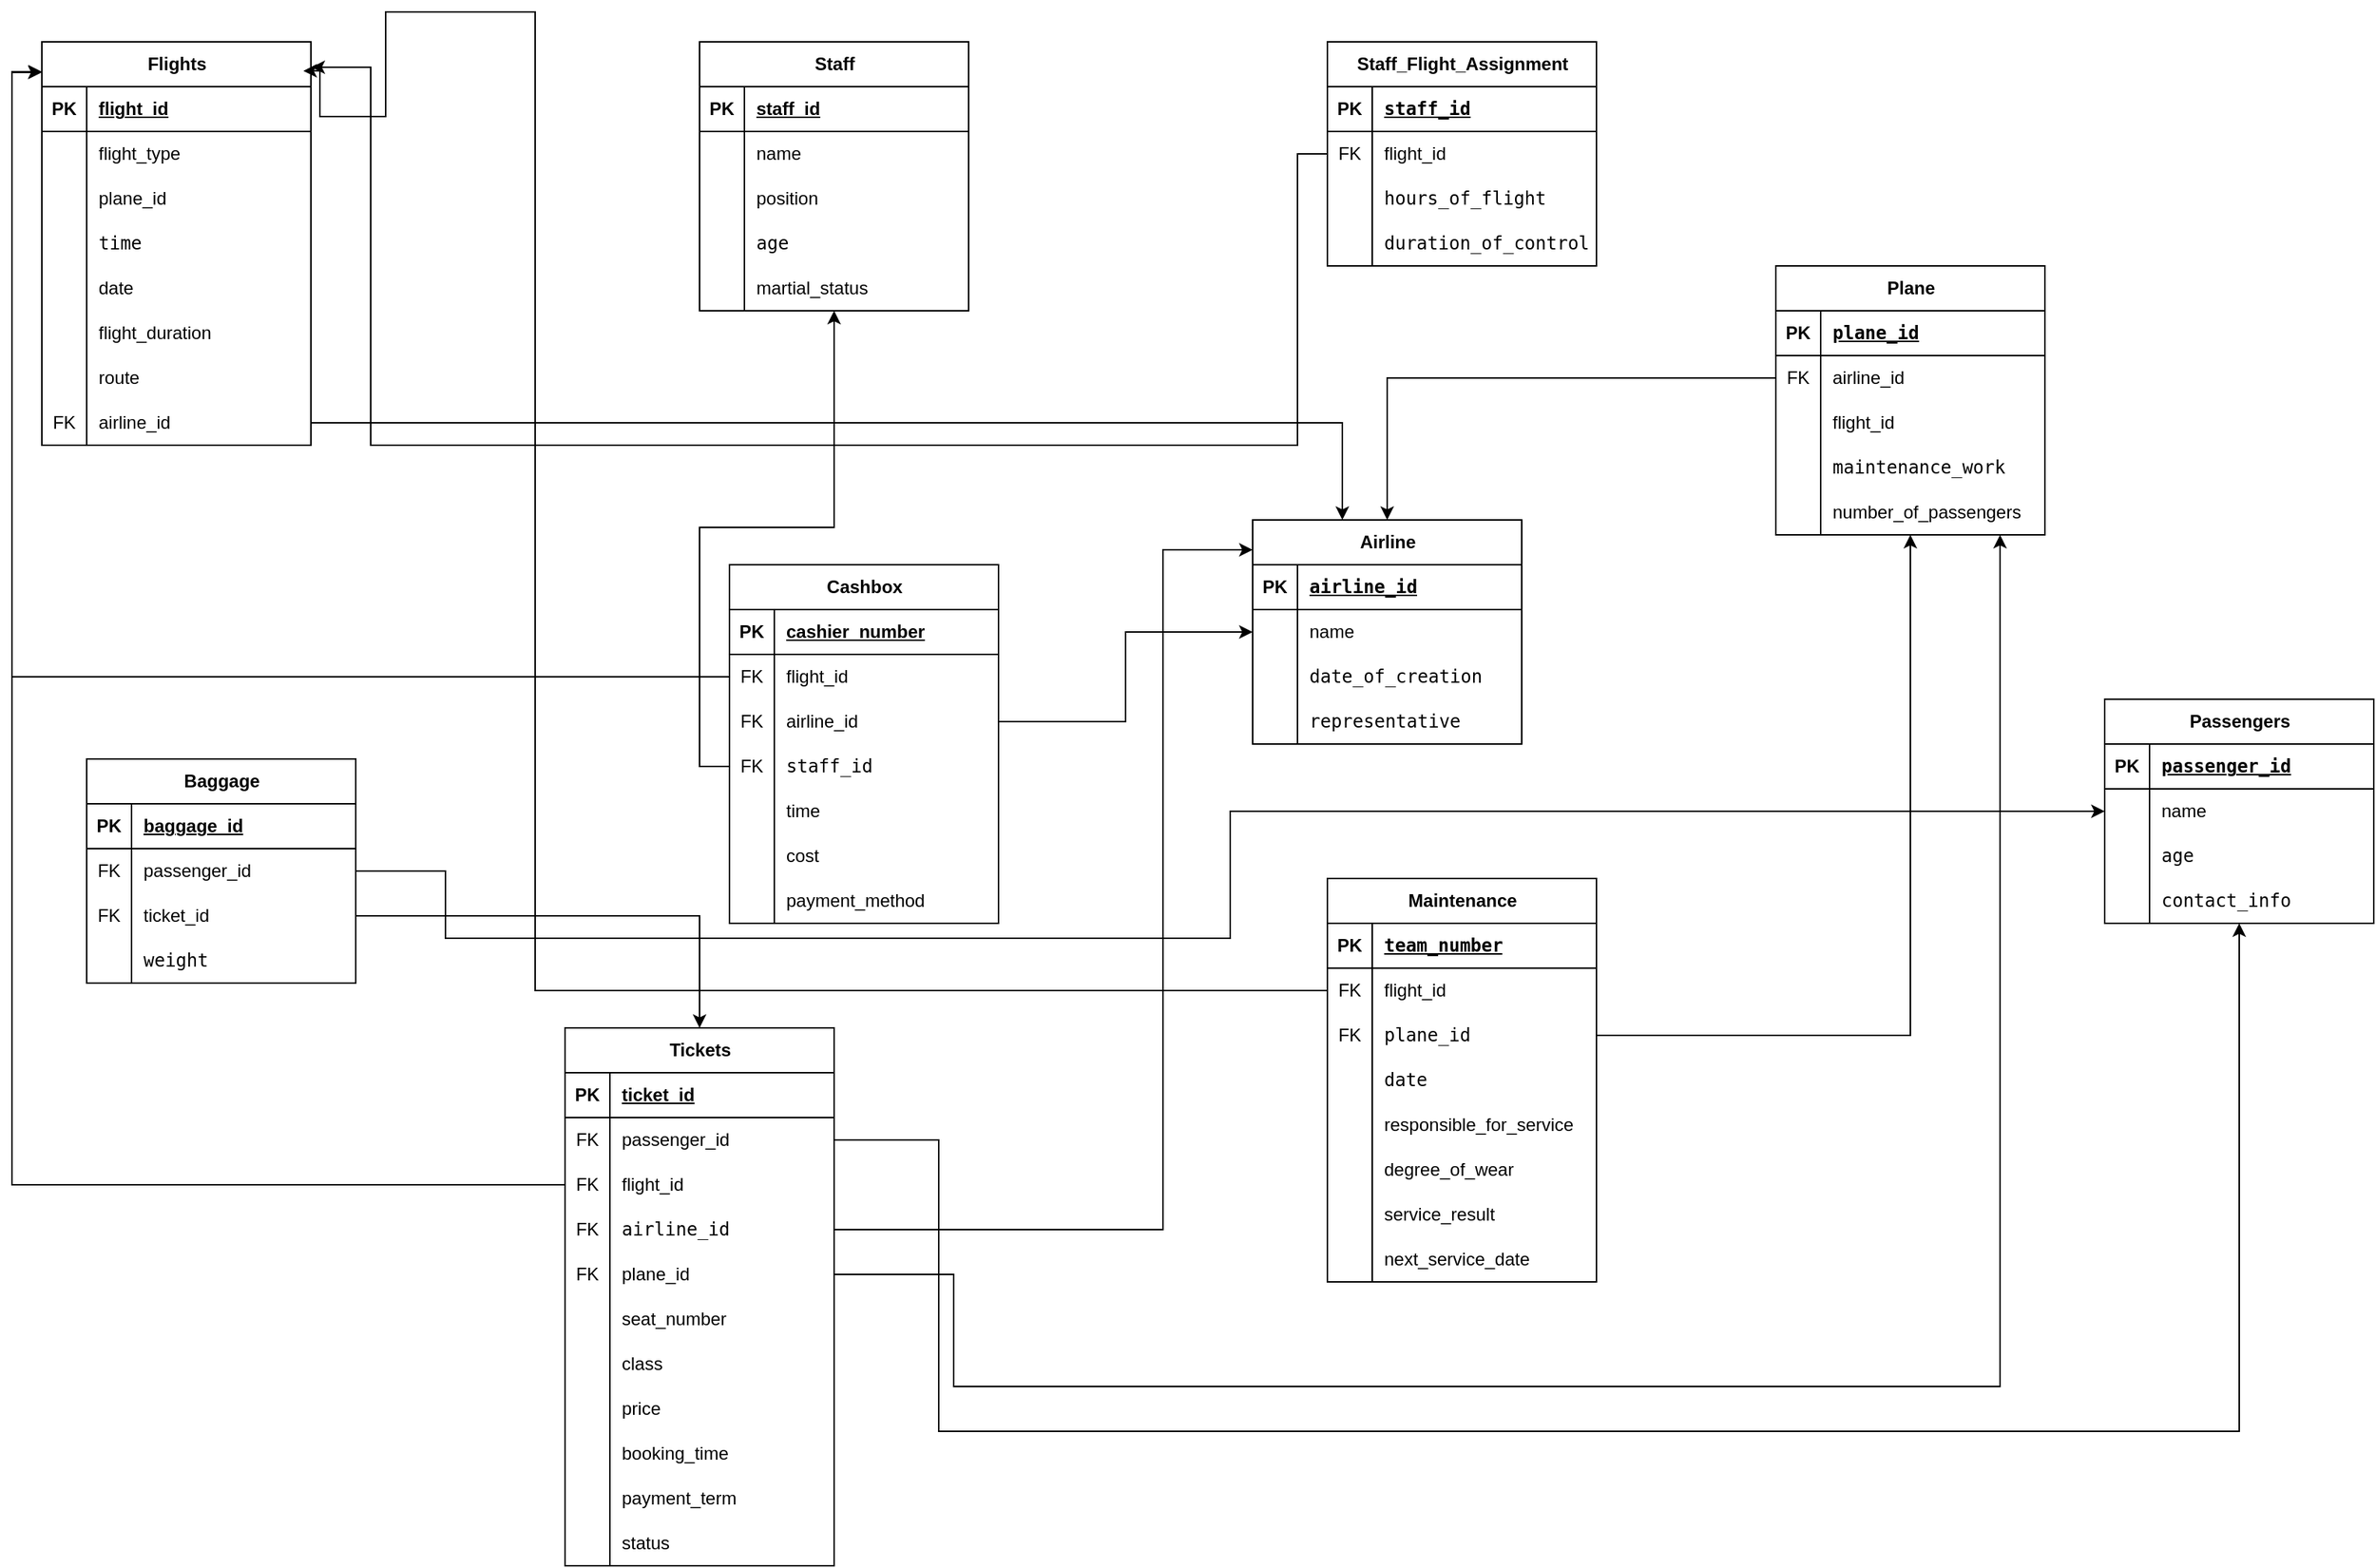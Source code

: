 <mxfile version="24.7.17">
  <diagram name="Страница — 1" id="pyD3DPb_7OttrijJPiii">
    <mxGraphModel dx="5408" dy="1114" grid="1" gridSize="10" guides="1" tooltips="1" connect="1" arrows="1" fold="1" page="1" pageScale="1" pageWidth="827" pageHeight="1169" math="0" shadow="0">
      <root>
        <mxCell id="0" />
        <mxCell id="1" parent="0" />
        <mxCell id="pjYTOlIp4KCGjfnH3BHs-1" value="Flights" style="shape=table;startSize=30;container=1;collapsible=1;childLayout=tableLayout;fixedRows=1;rowLines=0;fontStyle=1;align=center;resizeLast=1;html=1;" vertex="1" parent="1">
          <mxGeometry x="-3260" y="40" width="180" height="270" as="geometry" />
        </mxCell>
        <mxCell id="pjYTOlIp4KCGjfnH3BHs-2" value="" style="shape=tableRow;horizontal=0;startSize=0;swimlaneHead=0;swimlaneBody=0;fillColor=none;collapsible=0;dropTarget=0;points=[[0,0.5],[1,0.5]];portConstraint=eastwest;top=0;left=0;right=0;bottom=1;" vertex="1" parent="pjYTOlIp4KCGjfnH3BHs-1">
          <mxGeometry y="30" width="180" height="30" as="geometry" />
        </mxCell>
        <mxCell id="pjYTOlIp4KCGjfnH3BHs-3" value="PK" style="shape=partialRectangle;connectable=0;fillColor=none;top=0;left=0;bottom=0;right=0;fontStyle=1;overflow=hidden;whiteSpace=wrap;html=1;" vertex="1" parent="pjYTOlIp4KCGjfnH3BHs-2">
          <mxGeometry width="30" height="30" as="geometry">
            <mxRectangle width="30" height="30" as="alternateBounds" />
          </mxGeometry>
        </mxCell>
        <mxCell id="pjYTOlIp4KCGjfnH3BHs-4" value="flight_id" style="shape=partialRectangle;connectable=0;fillColor=none;top=0;left=0;bottom=0;right=0;align=left;spacingLeft=6;fontStyle=5;overflow=hidden;whiteSpace=wrap;html=1;" vertex="1" parent="pjYTOlIp4KCGjfnH3BHs-2">
          <mxGeometry x="30" width="150" height="30" as="geometry">
            <mxRectangle width="150" height="30" as="alternateBounds" />
          </mxGeometry>
        </mxCell>
        <mxCell id="pjYTOlIp4KCGjfnH3BHs-5" value="" style="shape=tableRow;horizontal=0;startSize=0;swimlaneHead=0;swimlaneBody=0;fillColor=none;collapsible=0;dropTarget=0;points=[[0,0.5],[1,0.5]];portConstraint=eastwest;top=0;left=0;right=0;bottom=0;" vertex="1" parent="pjYTOlIp4KCGjfnH3BHs-1">
          <mxGeometry y="60" width="180" height="30" as="geometry" />
        </mxCell>
        <mxCell id="pjYTOlIp4KCGjfnH3BHs-6" value="" style="shape=partialRectangle;connectable=0;fillColor=none;top=0;left=0;bottom=0;right=0;editable=1;overflow=hidden;whiteSpace=wrap;html=1;" vertex="1" parent="pjYTOlIp4KCGjfnH3BHs-5">
          <mxGeometry width="30" height="30" as="geometry">
            <mxRectangle width="30" height="30" as="alternateBounds" />
          </mxGeometry>
        </mxCell>
        <mxCell id="pjYTOlIp4KCGjfnH3BHs-7" value="flight_type" style="shape=partialRectangle;connectable=0;fillColor=none;top=0;left=0;bottom=0;right=0;align=left;spacingLeft=6;overflow=hidden;whiteSpace=wrap;html=1;" vertex="1" parent="pjYTOlIp4KCGjfnH3BHs-5">
          <mxGeometry x="30" width="150" height="30" as="geometry">
            <mxRectangle width="150" height="30" as="alternateBounds" />
          </mxGeometry>
        </mxCell>
        <mxCell id="pjYTOlIp4KCGjfnH3BHs-8" value="" style="shape=tableRow;horizontal=0;startSize=0;swimlaneHead=0;swimlaneBody=0;fillColor=none;collapsible=0;dropTarget=0;points=[[0,0.5],[1,0.5]];portConstraint=eastwest;top=0;left=0;right=0;bottom=0;" vertex="1" parent="pjYTOlIp4KCGjfnH3BHs-1">
          <mxGeometry y="90" width="180" height="30" as="geometry" />
        </mxCell>
        <mxCell id="pjYTOlIp4KCGjfnH3BHs-9" value="" style="shape=partialRectangle;connectable=0;fillColor=none;top=0;left=0;bottom=0;right=0;editable=1;overflow=hidden;whiteSpace=wrap;html=1;" vertex="1" parent="pjYTOlIp4KCGjfnH3BHs-8">
          <mxGeometry width="30" height="30" as="geometry">
            <mxRectangle width="30" height="30" as="alternateBounds" />
          </mxGeometry>
        </mxCell>
        <mxCell id="pjYTOlIp4KCGjfnH3BHs-10" value="plane_id" style="shape=partialRectangle;connectable=0;fillColor=none;top=0;left=0;bottom=0;right=0;align=left;spacingLeft=6;overflow=hidden;whiteSpace=wrap;html=1;" vertex="1" parent="pjYTOlIp4KCGjfnH3BHs-8">
          <mxGeometry x="30" width="150" height="30" as="geometry">
            <mxRectangle width="150" height="30" as="alternateBounds" />
          </mxGeometry>
        </mxCell>
        <mxCell id="pjYTOlIp4KCGjfnH3BHs-11" value="" style="shape=tableRow;horizontal=0;startSize=0;swimlaneHead=0;swimlaneBody=0;fillColor=none;collapsible=0;dropTarget=0;points=[[0,0.5],[1,0.5]];portConstraint=eastwest;top=0;left=0;right=0;bottom=0;" vertex="1" parent="pjYTOlIp4KCGjfnH3BHs-1">
          <mxGeometry y="120" width="180" height="30" as="geometry" />
        </mxCell>
        <mxCell id="pjYTOlIp4KCGjfnH3BHs-12" value="" style="shape=partialRectangle;connectable=0;fillColor=none;top=0;left=0;bottom=0;right=0;editable=1;overflow=hidden;whiteSpace=wrap;html=1;" vertex="1" parent="pjYTOlIp4KCGjfnH3BHs-11">
          <mxGeometry width="30" height="30" as="geometry">
            <mxRectangle width="30" height="30" as="alternateBounds" />
          </mxGeometry>
        </mxCell>
        <mxCell id="pjYTOlIp4KCGjfnH3BHs-13" value="&lt;code&gt;time&lt;/code&gt;" style="shape=partialRectangle;connectable=0;fillColor=none;top=0;left=0;bottom=0;right=0;align=left;spacingLeft=6;overflow=hidden;whiteSpace=wrap;html=1;" vertex="1" parent="pjYTOlIp4KCGjfnH3BHs-11">
          <mxGeometry x="30" width="150" height="30" as="geometry">
            <mxRectangle width="150" height="30" as="alternateBounds" />
          </mxGeometry>
        </mxCell>
        <mxCell id="pjYTOlIp4KCGjfnH3BHs-29" style="shape=tableRow;horizontal=0;startSize=0;swimlaneHead=0;swimlaneBody=0;fillColor=none;collapsible=0;dropTarget=0;points=[[0,0.5],[1,0.5]];portConstraint=eastwest;top=0;left=0;right=0;bottom=0;" vertex="1" parent="pjYTOlIp4KCGjfnH3BHs-1">
          <mxGeometry y="150" width="180" height="30" as="geometry" />
        </mxCell>
        <mxCell id="pjYTOlIp4KCGjfnH3BHs-30" style="shape=partialRectangle;connectable=0;fillColor=none;top=0;left=0;bottom=0;right=0;editable=1;overflow=hidden;whiteSpace=wrap;html=1;" vertex="1" parent="pjYTOlIp4KCGjfnH3BHs-29">
          <mxGeometry width="30" height="30" as="geometry">
            <mxRectangle width="30" height="30" as="alternateBounds" />
          </mxGeometry>
        </mxCell>
        <mxCell id="pjYTOlIp4KCGjfnH3BHs-31" value="date" style="shape=partialRectangle;connectable=0;fillColor=none;top=0;left=0;bottom=0;right=0;align=left;spacingLeft=6;overflow=hidden;whiteSpace=wrap;html=1;" vertex="1" parent="pjYTOlIp4KCGjfnH3BHs-29">
          <mxGeometry x="30" width="150" height="30" as="geometry">
            <mxRectangle width="150" height="30" as="alternateBounds" />
          </mxGeometry>
        </mxCell>
        <mxCell id="pjYTOlIp4KCGjfnH3BHs-32" style="shape=tableRow;horizontal=0;startSize=0;swimlaneHead=0;swimlaneBody=0;fillColor=none;collapsible=0;dropTarget=0;points=[[0,0.5],[1,0.5]];portConstraint=eastwest;top=0;left=0;right=0;bottom=0;" vertex="1" parent="pjYTOlIp4KCGjfnH3BHs-1">
          <mxGeometry y="180" width="180" height="30" as="geometry" />
        </mxCell>
        <mxCell id="pjYTOlIp4KCGjfnH3BHs-33" style="shape=partialRectangle;connectable=0;fillColor=none;top=0;left=0;bottom=0;right=0;editable=1;overflow=hidden;whiteSpace=wrap;html=1;" vertex="1" parent="pjYTOlIp4KCGjfnH3BHs-32">
          <mxGeometry width="30" height="30" as="geometry">
            <mxRectangle width="30" height="30" as="alternateBounds" />
          </mxGeometry>
        </mxCell>
        <mxCell id="pjYTOlIp4KCGjfnH3BHs-34" value="flight_duration" style="shape=partialRectangle;connectable=0;fillColor=none;top=0;left=0;bottom=0;right=0;align=left;spacingLeft=6;overflow=hidden;whiteSpace=wrap;html=1;" vertex="1" parent="pjYTOlIp4KCGjfnH3BHs-32">
          <mxGeometry x="30" width="150" height="30" as="geometry">
            <mxRectangle width="150" height="30" as="alternateBounds" />
          </mxGeometry>
        </mxCell>
        <mxCell id="pjYTOlIp4KCGjfnH3BHs-35" style="shape=tableRow;horizontal=0;startSize=0;swimlaneHead=0;swimlaneBody=0;fillColor=none;collapsible=0;dropTarget=0;points=[[0,0.5],[1,0.5]];portConstraint=eastwest;top=0;left=0;right=0;bottom=0;" vertex="1" parent="pjYTOlIp4KCGjfnH3BHs-1">
          <mxGeometry y="210" width="180" height="30" as="geometry" />
        </mxCell>
        <mxCell id="pjYTOlIp4KCGjfnH3BHs-36" style="shape=partialRectangle;connectable=0;fillColor=none;top=0;left=0;bottom=0;right=0;editable=1;overflow=hidden;whiteSpace=wrap;html=1;" vertex="1" parent="pjYTOlIp4KCGjfnH3BHs-35">
          <mxGeometry width="30" height="30" as="geometry">
            <mxRectangle width="30" height="30" as="alternateBounds" />
          </mxGeometry>
        </mxCell>
        <mxCell id="pjYTOlIp4KCGjfnH3BHs-37" value="route" style="shape=partialRectangle;connectable=0;fillColor=none;top=0;left=0;bottom=0;right=0;align=left;spacingLeft=6;overflow=hidden;whiteSpace=wrap;html=1;" vertex="1" parent="pjYTOlIp4KCGjfnH3BHs-35">
          <mxGeometry x="30" width="150" height="30" as="geometry">
            <mxRectangle width="150" height="30" as="alternateBounds" />
          </mxGeometry>
        </mxCell>
        <mxCell id="pjYTOlIp4KCGjfnH3BHs-38" style="shape=tableRow;horizontal=0;startSize=0;swimlaneHead=0;swimlaneBody=0;fillColor=none;collapsible=0;dropTarget=0;points=[[0,0.5],[1,0.5]];portConstraint=eastwest;top=0;left=0;right=0;bottom=0;" vertex="1" parent="pjYTOlIp4KCGjfnH3BHs-1">
          <mxGeometry y="240" width="180" height="30" as="geometry" />
        </mxCell>
        <mxCell id="pjYTOlIp4KCGjfnH3BHs-39" value="FK" style="shape=partialRectangle;connectable=0;fillColor=none;top=0;left=0;bottom=0;right=0;editable=1;overflow=hidden;whiteSpace=wrap;html=1;" vertex="1" parent="pjYTOlIp4KCGjfnH3BHs-38">
          <mxGeometry width="30" height="30" as="geometry">
            <mxRectangle width="30" height="30" as="alternateBounds" />
          </mxGeometry>
        </mxCell>
        <mxCell id="pjYTOlIp4KCGjfnH3BHs-40" value="airline_id" style="shape=partialRectangle;connectable=0;fillColor=none;top=0;left=0;bottom=0;right=0;align=left;spacingLeft=6;overflow=hidden;whiteSpace=wrap;html=1;" vertex="1" parent="pjYTOlIp4KCGjfnH3BHs-38">
          <mxGeometry x="30" width="150" height="30" as="geometry">
            <mxRectangle width="150" height="30" as="alternateBounds" />
          </mxGeometry>
        </mxCell>
        <mxCell id="pjYTOlIp4KCGjfnH3BHs-41" value="Staff " style="shape=table;startSize=30;container=1;collapsible=1;childLayout=tableLayout;fixedRows=1;rowLines=0;fontStyle=1;align=center;resizeLast=1;html=1;" vertex="1" parent="1">
          <mxGeometry x="-2820" y="40" width="180" height="180" as="geometry" />
        </mxCell>
        <mxCell id="pjYTOlIp4KCGjfnH3BHs-42" value="" style="shape=tableRow;horizontal=0;startSize=0;swimlaneHead=0;swimlaneBody=0;fillColor=none;collapsible=0;dropTarget=0;points=[[0,0.5],[1,0.5]];portConstraint=eastwest;top=0;left=0;right=0;bottom=1;" vertex="1" parent="pjYTOlIp4KCGjfnH3BHs-41">
          <mxGeometry y="30" width="180" height="30" as="geometry" />
        </mxCell>
        <mxCell id="pjYTOlIp4KCGjfnH3BHs-43" value="PK" style="shape=partialRectangle;connectable=0;fillColor=none;top=0;left=0;bottom=0;right=0;fontStyle=1;overflow=hidden;whiteSpace=wrap;html=1;" vertex="1" parent="pjYTOlIp4KCGjfnH3BHs-42">
          <mxGeometry width="30" height="30" as="geometry">
            <mxRectangle width="30" height="30" as="alternateBounds" />
          </mxGeometry>
        </mxCell>
        <mxCell id="pjYTOlIp4KCGjfnH3BHs-44" value="staff_id" style="shape=partialRectangle;connectable=0;fillColor=none;top=0;left=0;bottom=0;right=0;align=left;spacingLeft=6;fontStyle=5;overflow=hidden;whiteSpace=wrap;html=1;" vertex="1" parent="pjYTOlIp4KCGjfnH3BHs-42">
          <mxGeometry x="30" width="150" height="30" as="geometry">
            <mxRectangle width="150" height="30" as="alternateBounds" />
          </mxGeometry>
        </mxCell>
        <mxCell id="pjYTOlIp4KCGjfnH3BHs-45" value="" style="shape=tableRow;horizontal=0;startSize=0;swimlaneHead=0;swimlaneBody=0;fillColor=none;collapsible=0;dropTarget=0;points=[[0,0.5],[1,0.5]];portConstraint=eastwest;top=0;left=0;right=0;bottom=0;" vertex="1" parent="pjYTOlIp4KCGjfnH3BHs-41">
          <mxGeometry y="60" width="180" height="30" as="geometry" />
        </mxCell>
        <mxCell id="pjYTOlIp4KCGjfnH3BHs-46" value="" style="shape=partialRectangle;connectable=0;fillColor=none;top=0;left=0;bottom=0;right=0;editable=1;overflow=hidden;whiteSpace=wrap;html=1;" vertex="1" parent="pjYTOlIp4KCGjfnH3BHs-45">
          <mxGeometry width="30" height="30" as="geometry">
            <mxRectangle width="30" height="30" as="alternateBounds" />
          </mxGeometry>
        </mxCell>
        <mxCell id="pjYTOlIp4KCGjfnH3BHs-47" value="name" style="shape=partialRectangle;connectable=0;fillColor=none;top=0;left=0;bottom=0;right=0;align=left;spacingLeft=6;overflow=hidden;whiteSpace=wrap;html=1;" vertex="1" parent="pjYTOlIp4KCGjfnH3BHs-45">
          <mxGeometry x="30" width="150" height="30" as="geometry">
            <mxRectangle width="150" height="30" as="alternateBounds" />
          </mxGeometry>
        </mxCell>
        <mxCell id="pjYTOlIp4KCGjfnH3BHs-48" value="" style="shape=tableRow;horizontal=0;startSize=0;swimlaneHead=0;swimlaneBody=0;fillColor=none;collapsible=0;dropTarget=0;points=[[0,0.5],[1,0.5]];portConstraint=eastwest;top=0;left=0;right=0;bottom=0;" vertex="1" parent="pjYTOlIp4KCGjfnH3BHs-41">
          <mxGeometry y="90" width="180" height="30" as="geometry" />
        </mxCell>
        <mxCell id="pjYTOlIp4KCGjfnH3BHs-49" value="" style="shape=partialRectangle;connectable=0;fillColor=none;top=0;left=0;bottom=0;right=0;editable=1;overflow=hidden;whiteSpace=wrap;html=1;" vertex="1" parent="pjYTOlIp4KCGjfnH3BHs-48">
          <mxGeometry width="30" height="30" as="geometry">
            <mxRectangle width="30" height="30" as="alternateBounds" />
          </mxGeometry>
        </mxCell>
        <mxCell id="pjYTOlIp4KCGjfnH3BHs-50" value="position" style="shape=partialRectangle;connectable=0;fillColor=none;top=0;left=0;bottom=0;right=0;align=left;spacingLeft=6;overflow=hidden;whiteSpace=wrap;html=1;" vertex="1" parent="pjYTOlIp4KCGjfnH3BHs-48">
          <mxGeometry x="30" width="150" height="30" as="geometry">
            <mxRectangle width="150" height="30" as="alternateBounds" />
          </mxGeometry>
        </mxCell>
        <mxCell id="pjYTOlIp4KCGjfnH3BHs-51" value="" style="shape=tableRow;horizontal=0;startSize=0;swimlaneHead=0;swimlaneBody=0;fillColor=none;collapsible=0;dropTarget=0;points=[[0,0.5],[1,0.5]];portConstraint=eastwest;top=0;left=0;right=0;bottom=0;" vertex="1" parent="pjYTOlIp4KCGjfnH3BHs-41">
          <mxGeometry y="120" width="180" height="30" as="geometry" />
        </mxCell>
        <mxCell id="pjYTOlIp4KCGjfnH3BHs-52" value="" style="shape=partialRectangle;connectable=0;fillColor=none;top=0;left=0;bottom=0;right=0;editable=1;overflow=hidden;whiteSpace=wrap;html=1;" vertex="1" parent="pjYTOlIp4KCGjfnH3BHs-51">
          <mxGeometry width="30" height="30" as="geometry">
            <mxRectangle width="30" height="30" as="alternateBounds" />
          </mxGeometry>
        </mxCell>
        <mxCell id="pjYTOlIp4KCGjfnH3BHs-53" value="&lt;code&gt;age&lt;/code&gt;" style="shape=partialRectangle;connectable=0;fillColor=none;top=0;left=0;bottom=0;right=0;align=left;spacingLeft=6;overflow=hidden;whiteSpace=wrap;html=1;" vertex="1" parent="pjYTOlIp4KCGjfnH3BHs-51">
          <mxGeometry x="30" width="150" height="30" as="geometry">
            <mxRectangle width="150" height="30" as="alternateBounds" />
          </mxGeometry>
        </mxCell>
        <mxCell id="pjYTOlIp4KCGjfnH3BHs-54" style="shape=tableRow;horizontal=0;startSize=0;swimlaneHead=0;swimlaneBody=0;fillColor=none;collapsible=0;dropTarget=0;points=[[0,0.5],[1,0.5]];portConstraint=eastwest;top=0;left=0;right=0;bottom=0;" vertex="1" parent="pjYTOlIp4KCGjfnH3BHs-41">
          <mxGeometry y="150" width="180" height="30" as="geometry" />
        </mxCell>
        <mxCell id="pjYTOlIp4KCGjfnH3BHs-55" style="shape=partialRectangle;connectable=0;fillColor=none;top=0;left=0;bottom=0;right=0;editable=1;overflow=hidden;whiteSpace=wrap;html=1;" vertex="1" parent="pjYTOlIp4KCGjfnH3BHs-54">
          <mxGeometry width="30" height="30" as="geometry">
            <mxRectangle width="30" height="30" as="alternateBounds" />
          </mxGeometry>
        </mxCell>
        <mxCell id="pjYTOlIp4KCGjfnH3BHs-56" value="martial_status" style="shape=partialRectangle;connectable=0;fillColor=none;top=0;left=0;bottom=0;right=0;align=left;spacingLeft=6;overflow=hidden;whiteSpace=wrap;html=1;" vertex="1" parent="pjYTOlIp4KCGjfnH3BHs-54">
          <mxGeometry x="30" width="150" height="30" as="geometry">
            <mxRectangle width="150" height="30" as="alternateBounds" />
          </mxGeometry>
        </mxCell>
        <mxCell id="pjYTOlIp4KCGjfnH3BHs-66" value="Staff_Flight_Assignment " style="shape=table;startSize=30;container=1;collapsible=1;childLayout=tableLayout;fixedRows=1;rowLines=0;fontStyle=1;align=center;resizeLast=1;html=1;" vertex="1" parent="1">
          <mxGeometry x="-2400" y="40" width="180" height="150" as="geometry" />
        </mxCell>
        <mxCell id="pjYTOlIp4KCGjfnH3BHs-67" value="" style="shape=tableRow;horizontal=0;startSize=0;swimlaneHead=0;swimlaneBody=0;fillColor=none;collapsible=0;dropTarget=0;points=[[0,0.5],[1,0.5]];portConstraint=eastwest;top=0;left=0;right=0;bottom=1;" vertex="1" parent="pjYTOlIp4KCGjfnH3BHs-66">
          <mxGeometry y="30" width="180" height="30" as="geometry" />
        </mxCell>
        <mxCell id="pjYTOlIp4KCGjfnH3BHs-68" value="PK" style="shape=partialRectangle;connectable=0;fillColor=none;top=0;left=0;bottom=0;right=0;fontStyle=1;overflow=hidden;whiteSpace=wrap;html=1;" vertex="1" parent="pjYTOlIp4KCGjfnH3BHs-67">
          <mxGeometry width="30" height="30" as="geometry">
            <mxRectangle width="30" height="30" as="alternateBounds" />
          </mxGeometry>
        </mxCell>
        <mxCell id="pjYTOlIp4KCGjfnH3BHs-69" value="&lt;code&gt;staff_id&lt;/code&gt;" style="shape=partialRectangle;connectable=0;fillColor=none;top=0;left=0;bottom=0;right=0;align=left;spacingLeft=6;fontStyle=5;overflow=hidden;whiteSpace=wrap;html=1;" vertex="1" parent="pjYTOlIp4KCGjfnH3BHs-67">
          <mxGeometry x="30" width="150" height="30" as="geometry">
            <mxRectangle width="150" height="30" as="alternateBounds" />
          </mxGeometry>
        </mxCell>
        <mxCell id="pjYTOlIp4KCGjfnH3BHs-70" value="" style="shape=tableRow;horizontal=0;startSize=0;swimlaneHead=0;swimlaneBody=0;fillColor=none;collapsible=0;dropTarget=0;points=[[0,0.5],[1,0.5]];portConstraint=eastwest;top=0;left=0;right=0;bottom=0;" vertex="1" parent="pjYTOlIp4KCGjfnH3BHs-66">
          <mxGeometry y="60" width="180" height="30" as="geometry" />
        </mxCell>
        <mxCell id="pjYTOlIp4KCGjfnH3BHs-71" value="FK" style="shape=partialRectangle;connectable=0;fillColor=none;top=0;left=0;bottom=0;right=0;editable=1;overflow=hidden;whiteSpace=wrap;html=1;" vertex="1" parent="pjYTOlIp4KCGjfnH3BHs-70">
          <mxGeometry width="30" height="30" as="geometry">
            <mxRectangle width="30" height="30" as="alternateBounds" />
          </mxGeometry>
        </mxCell>
        <mxCell id="pjYTOlIp4KCGjfnH3BHs-72" value="flight_id" style="shape=partialRectangle;connectable=0;fillColor=none;top=0;left=0;bottom=0;right=0;align=left;spacingLeft=6;overflow=hidden;whiteSpace=wrap;html=1;" vertex="1" parent="pjYTOlIp4KCGjfnH3BHs-70">
          <mxGeometry x="30" width="150" height="30" as="geometry">
            <mxRectangle width="150" height="30" as="alternateBounds" />
          </mxGeometry>
        </mxCell>
        <mxCell id="pjYTOlIp4KCGjfnH3BHs-73" value="" style="shape=tableRow;horizontal=0;startSize=0;swimlaneHead=0;swimlaneBody=0;fillColor=none;collapsible=0;dropTarget=0;points=[[0,0.5],[1,0.5]];portConstraint=eastwest;top=0;left=0;right=0;bottom=0;" vertex="1" parent="pjYTOlIp4KCGjfnH3BHs-66">
          <mxGeometry y="90" width="180" height="30" as="geometry" />
        </mxCell>
        <mxCell id="pjYTOlIp4KCGjfnH3BHs-74" value="" style="shape=partialRectangle;connectable=0;fillColor=none;top=0;left=0;bottom=0;right=0;editable=1;overflow=hidden;whiteSpace=wrap;html=1;" vertex="1" parent="pjYTOlIp4KCGjfnH3BHs-73">
          <mxGeometry width="30" height="30" as="geometry">
            <mxRectangle width="30" height="30" as="alternateBounds" />
          </mxGeometry>
        </mxCell>
        <mxCell id="pjYTOlIp4KCGjfnH3BHs-75" value="&lt;code&gt;hours_of_flight&lt;/code&gt;" style="shape=partialRectangle;connectable=0;fillColor=none;top=0;left=0;bottom=0;right=0;align=left;spacingLeft=6;overflow=hidden;whiteSpace=wrap;html=1;" vertex="1" parent="pjYTOlIp4KCGjfnH3BHs-73">
          <mxGeometry x="30" width="150" height="30" as="geometry">
            <mxRectangle width="150" height="30" as="alternateBounds" />
          </mxGeometry>
        </mxCell>
        <mxCell id="pjYTOlIp4KCGjfnH3BHs-76" value="" style="shape=tableRow;horizontal=0;startSize=0;swimlaneHead=0;swimlaneBody=0;fillColor=none;collapsible=0;dropTarget=0;points=[[0,0.5],[1,0.5]];portConstraint=eastwest;top=0;left=0;right=0;bottom=0;" vertex="1" parent="pjYTOlIp4KCGjfnH3BHs-66">
          <mxGeometry y="120" width="180" height="30" as="geometry" />
        </mxCell>
        <mxCell id="pjYTOlIp4KCGjfnH3BHs-77" value="" style="shape=partialRectangle;connectable=0;fillColor=none;top=0;left=0;bottom=0;right=0;editable=1;overflow=hidden;whiteSpace=wrap;html=1;" vertex="1" parent="pjYTOlIp4KCGjfnH3BHs-76">
          <mxGeometry width="30" height="30" as="geometry">
            <mxRectangle width="30" height="30" as="alternateBounds" />
          </mxGeometry>
        </mxCell>
        <mxCell id="pjYTOlIp4KCGjfnH3BHs-78" value="&lt;code&gt;duration_of_control&lt;/code&gt;" style="shape=partialRectangle;connectable=0;fillColor=none;top=0;left=0;bottom=0;right=0;align=left;spacingLeft=6;overflow=hidden;whiteSpace=wrap;html=1;" vertex="1" parent="pjYTOlIp4KCGjfnH3BHs-76">
          <mxGeometry x="30" width="150" height="30" as="geometry">
            <mxRectangle width="150" height="30" as="alternateBounds" />
          </mxGeometry>
        </mxCell>
        <mxCell id="pjYTOlIp4KCGjfnH3BHs-100" value="Cashbox " style="shape=table;startSize=30;container=1;collapsible=1;childLayout=tableLayout;fixedRows=1;rowLines=0;fontStyle=1;align=center;resizeLast=1;html=1;" vertex="1" parent="1">
          <mxGeometry x="-2800" y="390" width="180" height="240" as="geometry" />
        </mxCell>
        <mxCell id="pjYTOlIp4KCGjfnH3BHs-101" value="" style="shape=tableRow;horizontal=0;startSize=0;swimlaneHead=0;swimlaneBody=0;fillColor=none;collapsible=0;dropTarget=0;points=[[0,0.5],[1,0.5]];portConstraint=eastwest;top=0;left=0;right=0;bottom=1;" vertex="1" parent="pjYTOlIp4KCGjfnH3BHs-100">
          <mxGeometry y="30" width="180" height="30" as="geometry" />
        </mxCell>
        <mxCell id="pjYTOlIp4KCGjfnH3BHs-102" value="PK" style="shape=partialRectangle;connectable=0;fillColor=none;top=0;left=0;bottom=0;right=0;fontStyle=1;overflow=hidden;whiteSpace=wrap;html=1;" vertex="1" parent="pjYTOlIp4KCGjfnH3BHs-101">
          <mxGeometry width="30" height="30" as="geometry">
            <mxRectangle width="30" height="30" as="alternateBounds" />
          </mxGeometry>
        </mxCell>
        <mxCell id="pjYTOlIp4KCGjfnH3BHs-103" value="cashier_number" style="shape=partialRectangle;connectable=0;fillColor=none;top=0;left=0;bottom=0;right=0;align=left;spacingLeft=6;fontStyle=5;overflow=hidden;whiteSpace=wrap;html=1;" vertex="1" parent="pjYTOlIp4KCGjfnH3BHs-101">
          <mxGeometry x="30" width="150" height="30" as="geometry">
            <mxRectangle width="150" height="30" as="alternateBounds" />
          </mxGeometry>
        </mxCell>
        <mxCell id="pjYTOlIp4KCGjfnH3BHs-104" value="" style="shape=tableRow;horizontal=0;startSize=0;swimlaneHead=0;swimlaneBody=0;fillColor=none;collapsible=0;dropTarget=0;points=[[0,0.5],[1,0.5]];portConstraint=eastwest;top=0;left=0;right=0;bottom=0;" vertex="1" parent="pjYTOlIp4KCGjfnH3BHs-100">
          <mxGeometry y="60" width="180" height="30" as="geometry" />
        </mxCell>
        <mxCell id="pjYTOlIp4KCGjfnH3BHs-105" value="FK" style="shape=partialRectangle;connectable=0;fillColor=none;top=0;left=0;bottom=0;right=0;editable=1;overflow=hidden;whiteSpace=wrap;html=1;" vertex="1" parent="pjYTOlIp4KCGjfnH3BHs-104">
          <mxGeometry width="30" height="30" as="geometry">
            <mxRectangle width="30" height="30" as="alternateBounds" />
          </mxGeometry>
        </mxCell>
        <mxCell id="pjYTOlIp4KCGjfnH3BHs-106" value="flight_id" style="shape=partialRectangle;connectable=0;fillColor=none;top=0;left=0;bottom=0;right=0;align=left;spacingLeft=6;overflow=hidden;whiteSpace=wrap;html=1;" vertex="1" parent="pjYTOlIp4KCGjfnH3BHs-104">
          <mxGeometry x="30" width="150" height="30" as="geometry">
            <mxRectangle width="150" height="30" as="alternateBounds" />
          </mxGeometry>
        </mxCell>
        <mxCell id="pjYTOlIp4KCGjfnH3BHs-107" value="" style="shape=tableRow;horizontal=0;startSize=0;swimlaneHead=0;swimlaneBody=0;fillColor=none;collapsible=0;dropTarget=0;points=[[0,0.5],[1,0.5]];portConstraint=eastwest;top=0;left=0;right=0;bottom=0;" vertex="1" parent="pjYTOlIp4KCGjfnH3BHs-100">
          <mxGeometry y="90" width="180" height="30" as="geometry" />
        </mxCell>
        <mxCell id="pjYTOlIp4KCGjfnH3BHs-108" value="FK" style="shape=partialRectangle;connectable=0;fillColor=none;top=0;left=0;bottom=0;right=0;editable=1;overflow=hidden;whiteSpace=wrap;html=1;" vertex="1" parent="pjYTOlIp4KCGjfnH3BHs-107">
          <mxGeometry width="30" height="30" as="geometry">
            <mxRectangle width="30" height="30" as="alternateBounds" />
          </mxGeometry>
        </mxCell>
        <mxCell id="pjYTOlIp4KCGjfnH3BHs-109" value="airline_id" style="shape=partialRectangle;connectable=0;fillColor=none;top=0;left=0;bottom=0;right=0;align=left;spacingLeft=6;overflow=hidden;whiteSpace=wrap;html=1;" vertex="1" parent="pjYTOlIp4KCGjfnH3BHs-107">
          <mxGeometry x="30" width="150" height="30" as="geometry">
            <mxRectangle width="150" height="30" as="alternateBounds" />
          </mxGeometry>
        </mxCell>
        <mxCell id="pjYTOlIp4KCGjfnH3BHs-110" value="" style="shape=tableRow;horizontal=0;startSize=0;swimlaneHead=0;swimlaneBody=0;fillColor=none;collapsible=0;dropTarget=0;points=[[0,0.5],[1,0.5]];portConstraint=eastwest;top=0;left=0;right=0;bottom=0;" vertex="1" parent="pjYTOlIp4KCGjfnH3BHs-100">
          <mxGeometry y="120" width="180" height="30" as="geometry" />
        </mxCell>
        <mxCell id="pjYTOlIp4KCGjfnH3BHs-111" value="FK" style="shape=partialRectangle;connectable=0;fillColor=none;top=0;left=0;bottom=0;right=0;editable=1;overflow=hidden;whiteSpace=wrap;html=1;" vertex="1" parent="pjYTOlIp4KCGjfnH3BHs-110">
          <mxGeometry width="30" height="30" as="geometry">
            <mxRectangle width="30" height="30" as="alternateBounds" />
          </mxGeometry>
        </mxCell>
        <mxCell id="pjYTOlIp4KCGjfnH3BHs-112" value="&lt;code&gt;staff_id&lt;/code&gt;" style="shape=partialRectangle;connectable=0;fillColor=none;top=0;left=0;bottom=0;right=0;align=left;spacingLeft=6;overflow=hidden;whiteSpace=wrap;html=1;" vertex="1" parent="pjYTOlIp4KCGjfnH3BHs-110">
          <mxGeometry x="30" width="150" height="30" as="geometry">
            <mxRectangle width="150" height="30" as="alternateBounds" />
          </mxGeometry>
        </mxCell>
        <mxCell id="pjYTOlIp4KCGjfnH3BHs-113" style="shape=tableRow;horizontal=0;startSize=0;swimlaneHead=0;swimlaneBody=0;fillColor=none;collapsible=0;dropTarget=0;points=[[0,0.5],[1,0.5]];portConstraint=eastwest;top=0;left=0;right=0;bottom=0;" vertex="1" parent="pjYTOlIp4KCGjfnH3BHs-100">
          <mxGeometry y="150" width="180" height="30" as="geometry" />
        </mxCell>
        <mxCell id="pjYTOlIp4KCGjfnH3BHs-114" style="shape=partialRectangle;connectable=0;fillColor=none;top=0;left=0;bottom=0;right=0;editable=1;overflow=hidden;whiteSpace=wrap;html=1;" vertex="1" parent="pjYTOlIp4KCGjfnH3BHs-113">
          <mxGeometry width="30" height="30" as="geometry">
            <mxRectangle width="30" height="30" as="alternateBounds" />
          </mxGeometry>
        </mxCell>
        <mxCell id="pjYTOlIp4KCGjfnH3BHs-115" value="time" style="shape=partialRectangle;connectable=0;fillColor=none;top=0;left=0;bottom=0;right=0;align=left;spacingLeft=6;overflow=hidden;whiteSpace=wrap;html=1;" vertex="1" parent="pjYTOlIp4KCGjfnH3BHs-113">
          <mxGeometry x="30" width="150" height="30" as="geometry">
            <mxRectangle width="150" height="30" as="alternateBounds" />
          </mxGeometry>
        </mxCell>
        <mxCell id="pjYTOlIp4KCGjfnH3BHs-116" style="shape=tableRow;horizontal=0;startSize=0;swimlaneHead=0;swimlaneBody=0;fillColor=none;collapsible=0;dropTarget=0;points=[[0,0.5],[1,0.5]];portConstraint=eastwest;top=0;left=0;right=0;bottom=0;" vertex="1" parent="pjYTOlIp4KCGjfnH3BHs-100">
          <mxGeometry y="180" width="180" height="30" as="geometry" />
        </mxCell>
        <mxCell id="pjYTOlIp4KCGjfnH3BHs-117" style="shape=partialRectangle;connectable=0;fillColor=none;top=0;left=0;bottom=0;right=0;editable=1;overflow=hidden;whiteSpace=wrap;html=1;" vertex="1" parent="pjYTOlIp4KCGjfnH3BHs-116">
          <mxGeometry width="30" height="30" as="geometry">
            <mxRectangle width="30" height="30" as="alternateBounds" />
          </mxGeometry>
        </mxCell>
        <mxCell id="pjYTOlIp4KCGjfnH3BHs-118" value="cost" style="shape=partialRectangle;connectable=0;fillColor=none;top=0;left=0;bottom=0;right=0;align=left;spacingLeft=6;overflow=hidden;whiteSpace=wrap;html=1;" vertex="1" parent="pjYTOlIp4KCGjfnH3BHs-116">
          <mxGeometry x="30" width="150" height="30" as="geometry">
            <mxRectangle width="150" height="30" as="alternateBounds" />
          </mxGeometry>
        </mxCell>
        <mxCell id="pjYTOlIp4KCGjfnH3BHs-119" style="shape=tableRow;horizontal=0;startSize=0;swimlaneHead=0;swimlaneBody=0;fillColor=none;collapsible=0;dropTarget=0;points=[[0,0.5],[1,0.5]];portConstraint=eastwest;top=0;left=0;right=0;bottom=0;" vertex="1" parent="pjYTOlIp4KCGjfnH3BHs-100">
          <mxGeometry y="210" width="180" height="30" as="geometry" />
        </mxCell>
        <mxCell id="pjYTOlIp4KCGjfnH3BHs-120" style="shape=partialRectangle;connectable=0;fillColor=none;top=0;left=0;bottom=0;right=0;editable=1;overflow=hidden;whiteSpace=wrap;html=1;" vertex="1" parent="pjYTOlIp4KCGjfnH3BHs-119">
          <mxGeometry width="30" height="30" as="geometry">
            <mxRectangle width="30" height="30" as="alternateBounds" />
          </mxGeometry>
        </mxCell>
        <mxCell id="pjYTOlIp4KCGjfnH3BHs-121" value="payment_method" style="shape=partialRectangle;connectable=0;fillColor=none;top=0;left=0;bottom=0;right=0;align=left;spacingLeft=6;overflow=hidden;whiteSpace=wrap;html=1;" vertex="1" parent="pjYTOlIp4KCGjfnH3BHs-119">
          <mxGeometry x="30" width="150" height="30" as="geometry">
            <mxRectangle width="150" height="30" as="alternateBounds" />
          </mxGeometry>
        </mxCell>
        <mxCell id="pjYTOlIp4KCGjfnH3BHs-123" style="edgeStyle=orthogonalEdgeStyle;rounded=0;orthogonalLoop=1;jettySize=auto;html=1;exitX=0;exitY=0.5;exitDx=0;exitDy=0;entryX=-0.001;entryY=0.076;entryDx=0;entryDy=0;entryPerimeter=0;" edge="1" parent="1" source="pjYTOlIp4KCGjfnH3BHs-104" target="pjYTOlIp4KCGjfnH3BHs-1">
          <mxGeometry relative="1" as="geometry" />
        </mxCell>
        <mxCell id="pjYTOlIp4KCGjfnH3BHs-124" style="edgeStyle=orthogonalEdgeStyle;rounded=0;orthogonalLoop=1;jettySize=auto;html=1;exitX=0;exitY=0.5;exitDx=0;exitDy=0;entryX=1.002;entryY=0.063;entryDx=0;entryDy=0;entryPerimeter=0;" edge="1" parent="1" source="pjYTOlIp4KCGjfnH3BHs-70" target="pjYTOlIp4KCGjfnH3BHs-1">
          <mxGeometry relative="1" as="geometry">
            <Array as="points">
              <mxPoint x="-2420" y="115" />
              <mxPoint x="-2420" y="310" />
              <mxPoint x="-3040" y="310" />
              <mxPoint x="-3040" y="57" />
            </Array>
          </mxGeometry>
        </mxCell>
        <mxCell id="pjYTOlIp4KCGjfnH3BHs-150" value="Airline " style="shape=table;startSize=30;container=1;collapsible=1;childLayout=tableLayout;fixedRows=1;rowLines=0;fontStyle=1;align=center;resizeLast=1;html=1;" vertex="1" parent="1">
          <mxGeometry x="-2450" y="360" width="180" height="150" as="geometry" />
        </mxCell>
        <mxCell id="pjYTOlIp4KCGjfnH3BHs-151" value="" style="shape=tableRow;horizontal=0;startSize=0;swimlaneHead=0;swimlaneBody=0;fillColor=none;collapsible=0;dropTarget=0;points=[[0,0.5],[1,0.5]];portConstraint=eastwest;top=0;left=0;right=0;bottom=1;" vertex="1" parent="pjYTOlIp4KCGjfnH3BHs-150">
          <mxGeometry y="30" width="180" height="30" as="geometry" />
        </mxCell>
        <mxCell id="pjYTOlIp4KCGjfnH3BHs-152" value="PK" style="shape=partialRectangle;connectable=0;fillColor=none;top=0;left=0;bottom=0;right=0;fontStyle=1;overflow=hidden;whiteSpace=wrap;html=1;" vertex="1" parent="pjYTOlIp4KCGjfnH3BHs-151">
          <mxGeometry width="30" height="30" as="geometry">
            <mxRectangle width="30" height="30" as="alternateBounds" />
          </mxGeometry>
        </mxCell>
        <mxCell id="pjYTOlIp4KCGjfnH3BHs-153" value="&lt;code&gt;airline_id&lt;/code&gt;" style="shape=partialRectangle;connectable=0;fillColor=none;top=0;left=0;bottom=0;right=0;align=left;spacingLeft=6;fontStyle=5;overflow=hidden;whiteSpace=wrap;html=1;" vertex="1" parent="pjYTOlIp4KCGjfnH3BHs-151">
          <mxGeometry x="30" width="150" height="30" as="geometry">
            <mxRectangle width="150" height="30" as="alternateBounds" />
          </mxGeometry>
        </mxCell>
        <mxCell id="pjYTOlIp4KCGjfnH3BHs-154" value="" style="shape=tableRow;horizontal=0;startSize=0;swimlaneHead=0;swimlaneBody=0;fillColor=none;collapsible=0;dropTarget=0;points=[[0,0.5],[1,0.5]];portConstraint=eastwest;top=0;left=0;right=0;bottom=0;" vertex="1" parent="pjYTOlIp4KCGjfnH3BHs-150">
          <mxGeometry y="60" width="180" height="30" as="geometry" />
        </mxCell>
        <mxCell id="pjYTOlIp4KCGjfnH3BHs-155" value="" style="shape=partialRectangle;connectable=0;fillColor=none;top=0;left=0;bottom=0;right=0;editable=1;overflow=hidden;whiteSpace=wrap;html=1;" vertex="1" parent="pjYTOlIp4KCGjfnH3BHs-154">
          <mxGeometry width="30" height="30" as="geometry">
            <mxRectangle width="30" height="30" as="alternateBounds" />
          </mxGeometry>
        </mxCell>
        <mxCell id="pjYTOlIp4KCGjfnH3BHs-156" value="name" style="shape=partialRectangle;connectable=0;fillColor=none;top=0;left=0;bottom=0;right=0;align=left;spacingLeft=6;overflow=hidden;whiteSpace=wrap;html=1;" vertex="1" parent="pjYTOlIp4KCGjfnH3BHs-154">
          <mxGeometry x="30" width="150" height="30" as="geometry">
            <mxRectangle width="150" height="30" as="alternateBounds" />
          </mxGeometry>
        </mxCell>
        <mxCell id="pjYTOlIp4KCGjfnH3BHs-157" value="" style="shape=tableRow;horizontal=0;startSize=0;swimlaneHead=0;swimlaneBody=0;fillColor=none;collapsible=0;dropTarget=0;points=[[0,0.5],[1,0.5]];portConstraint=eastwest;top=0;left=0;right=0;bottom=0;" vertex="1" parent="pjYTOlIp4KCGjfnH3BHs-150">
          <mxGeometry y="90" width="180" height="30" as="geometry" />
        </mxCell>
        <mxCell id="pjYTOlIp4KCGjfnH3BHs-158" value="" style="shape=partialRectangle;connectable=0;fillColor=none;top=0;left=0;bottom=0;right=0;editable=1;overflow=hidden;whiteSpace=wrap;html=1;" vertex="1" parent="pjYTOlIp4KCGjfnH3BHs-157">
          <mxGeometry width="30" height="30" as="geometry">
            <mxRectangle width="30" height="30" as="alternateBounds" />
          </mxGeometry>
        </mxCell>
        <mxCell id="pjYTOlIp4KCGjfnH3BHs-159" value="&lt;code&gt;date_of_creation&lt;/code&gt;" style="shape=partialRectangle;connectable=0;fillColor=none;top=0;left=0;bottom=0;right=0;align=left;spacingLeft=6;overflow=hidden;whiteSpace=wrap;html=1;" vertex="1" parent="pjYTOlIp4KCGjfnH3BHs-157">
          <mxGeometry x="30" width="150" height="30" as="geometry">
            <mxRectangle width="150" height="30" as="alternateBounds" />
          </mxGeometry>
        </mxCell>
        <mxCell id="pjYTOlIp4KCGjfnH3BHs-160" value="" style="shape=tableRow;horizontal=0;startSize=0;swimlaneHead=0;swimlaneBody=0;fillColor=none;collapsible=0;dropTarget=0;points=[[0,0.5],[1,0.5]];portConstraint=eastwest;top=0;left=0;right=0;bottom=0;" vertex="1" parent="pjYTOlIp4KCGjfnH3BHs-150">
          <mxGeometry y="120" width="180" height="30" as="geometry" />
        </mxCell>
        <mxCell id="pjYTOlIp4KCGjfnH3BHs-161" value="" style="shape=partialRectangle;connectable=0;fillColor=none;top=0;left=0;bottom=0;right=0;editable=1;overflow=hidden;whiteSpace=wrap;html=1;" vertex="1" parent="pjYTOlIp4KCGjfnH3BHs-160">
          <mxGeometry width="30" height="30" as="geometry">
            <mxRectangle width="30" height="30" as="alternateBounds" />
          </mxGeometry>
        </mxCell>
        <mxCell id="pjYTOlIp4KCGjfnH3BHs-162" value="&lt;code&gt;representative&lt;/code&gt;" style="shape=partialRectangle;connectable=0;fillColor=none;top=0;left=0;bottom=0;right=0;align=left;spacingLeft=6;overflow=hidden;whiteSpace=wrap;html=1;" vertex="1" parent="pjYTOlIp4KCGjfnH3BHs-160">
          <mxGeometry x="30" width="150" height="30" as="geometry">
            <mxRectangle width="150" height="30" as="alternateBounds" />
          </mxGeometry>
        </mxCell>
        <mxCell id="pjYTOlIp4KCGjfnH3BHs-163" value="&lt;strong&gt;Plane&lt;/strong&gt;" style="shape=table;startSize=30;container=1;collapsible=1;childLayout=tableLayout;fixedRows=1;rowLines=0;fontStyle=1;align=center;resizeLast=1;html=1;" vertex="1" parent="1">
          <mxGeometry x="-2100" y="190" width="180" height="180" as="geometry" />
        </mxCell>
        <mxCell id="pjYTOlIp4KCGjfnH3BHs-164" value="" style="shape=tableRow;horizontal=0;startSize=0;swimlaneHead=0;swimlaneBody=0;fillColor=none;collapsible=0;dropTarget=0;points=[[0,0.5],[1,0.5]];portConstraint=eastwest;top=0;left=0;right=0;bottom=1;" vertex="1" parent="pjYTOlIp4KCGjfnH3BHs-163">
          <mxGeometry y="30" width="180" height="30" as="geometry" />
        </mxCell>
        <mxCell id="pjYTOlIp4KCGjfnH3BHs-165" value="PK" style="shape=partialRectangle;connectable=0;fillColor=none;top=0;left=0;bottom=0;right=0;fontStyle=1;overflow=hidden;whiteSpace=wrap;html=1;" vertex="1" parent="pjYTOlIp4KCGjfnH3BHs-164">
          <mxGeometry width="30" height="30" as="geometry">
            <mxRectangle width="30" height="30" as="alternateBounds" />
          </mxGeometry>
        </mxCell>
        <mxCell id="pjYTOlIp4KCGjfnH3BHs-166" value="&lt;code&gt;plane_id&lt;/code&gt;" style="shape=partialRectangle;connectable=0;fillColor=none;top=0;left=0;bottom=0;right=0;align=left;spacingLeft=6;fontStyle=5;overflow=hidden;whiteSpace=wrap;html=1;" vertex="1" parent="pjYTOlIp4KCGjfnH3BHs-164">
          <mxGeometry x="30" width="150" height="30" as="geometry">
            <mxRectangle width="150" height="30" as="alternateBounds" />
          </mxGeometry>
        </mxCell>
        <mxCell id="pjYTOlIp4KCGjfnH3BHs-167" value="" style="shape=tableRow;horizontal=0;startSize=0;swimlaneHead=0;swimlaneBody=0;fillColor=none;collapsible=0;dropTarget=0;points=[[0,0.5],[1,0.5]];portConstraint=eastwest;top=0;left=0;right=0;bottom=0;" vertex="1" parent="pjYTOlIp4KCGjfnH3BHs-163">
          <mxGeometry y="60" width="180" height="30" as="geometry" />
        </mxCell>
        <mxCell id="pjYTOlIp4KCGjfnH3BHs-168" value="FK" style="shape=partialRectangle;connectable=0;fillColor=none;top=0;left=0;bottom=0;right=0;editable=1;overflow=hidden;whiteSpace=wrap;html=1;" vertex="1" parent="pjYTOlIp4KCGjfnH3BHs-167">
          <mxGeometry width="30" height="30" as="geometry">
            <mxRectangle width="30" height="30" as="alternateBounds" />
          </mxGeometry>
        </mxCell>
        <mxCell id="pjYTOlIp4KCGjfnH3BHs-169" value="airline_id" style="shape=partialRectangle;connectable=0;fillColor=none;top=0;left=0;bottom=0;right=0;align=left;spacingLeft=6;overflow=hidden;whiteSpace=wrap;html=1;" vertex="1" parent="pjYTOlIp4KCGjfnH3BHs-167">
          <mxGeometry x="30" width="150" height="30" as="geometry">
            <mxRectangle width="150" height="30" as="alternateBounds" />
          </mxGeometry>
        </mxCell>
        <mxCell id="pjYTOlIp4KCGjfnH3BHs-170" value="" style="shape=tableRow;horizontal=0;startSize=0;swimlaneHead=0;swimlaneBody=0;fillColor=none;collapsible=0;dropTarget=0;points=[[0,0.5],[1,0.5]];portConstraint=eastwest;top=0;left=0;right=0;bottom=0;" vertex="1" parent="pjYTOlIp4KCGjfnH3BHs-163">
          <mxGeometry y="90" width="180" height="30" as="geometry" />
        </mxCell>
        <mxCell id="pjYTOlIp4KCGjfnH3BHs-171" value="" style="shape=partialRectangle;connectable=0;fillColor=none;top=0;left=0;bottom=0;right=0;editable=1;overflow=hidden;whiteSpace=wrap;html=1;" vertex="1" parent="pjYTOlIp4KCGjfnH3BHs-170">
          <mxGeometry width="30" height="30" as="geometry">
            <mxRectangle width="30" height="30" as="alternateBounds" />
          </mxGeometry>
        </mxCell>
        <mxCell id="pjYTOlIp4KCGjfnH3BHs-172" value="flight_id" style="shape=partialRectangle;connectable=0;fillColor=none;top=0;left=0;bottom=0;right=0;align=left;spacingLeft=6;overflow=hidden;whiteSpace=wrap;html=1;" vertex="1" parent="pjYTOlIp4KCGjfnH3BHs-170">
          <mxGeometry x="30" width="150" height="30" as="geometry">
            <mxRectangle width="150" height="30" as="alternateBounds" />
          </mxGeometry>
        </mxCell>
        <mxCell id="pjYTOlIp4KCGjfnH3BHs-173" value="" style="shape=tableRow;horizontal=0;startSize=0;swimlaneHead=0;swimlaneBody=0;fillColor=none;collapsible=0;dropTarget=0;points=[[0,0.5],[1,0.5]];portConstraint=eastwest;top=0;left=0;right=0;bottom=0;" vertex="1" parent="pjYTOlIp4KCGjfnH3BHs-163">
          <mxGeometry y="120" width="180" height="30" as="geometry" />
        </mxCell>
        <mxCell id="pjYTOlIp4KCGjfnH3BHs-174" value="" style="shape=partialRectangle;connectable=0;fillColor=none;top=0;left=0;bottom=0;right=0;editable=1;overflow=hidden;whiteSpace=wrap;html=1;" vertex="1" parent="pjYTOlIp4KCGjfnH3BHs-173">
          <mxGeometry width="30" height="30" as="geometry">
            <mxRectangle width="30" height="30" as="alternateBounds" />
          </mxGeometry>
        </mxCell>
        <mxCell id="pjYTOlIp4KCGjfnH3BHs-175" value="&lt;code&gt;maintenance_work&lt;/code&gt;" style="shape=partialRectangle;connectable=0;fillColor=none;top=0;left=0;bottom=0;right=0;align=left;spacingLeft=6;overflow=hidden;whiteSpace=wrap;html=1;" vertex="1" parent="pjYTOlIp4KCGjfnH3BHs-173">
          <mxGeometry x="30" width="150" height="30" as="geometry">
            <mxRectangle width="150" height="30" as="alternateBounds" />
          </mxGeometry>
        </mxCell>
        <mxCell id="pjYTOlIp4KCGjfnH3BHs-176" style="shape=tableRow;horizontal=0;startSize=0;swimlaneHead=0;swimlaneBody=0;fillColor=none;collapsible=0;dropTarget=0;points=[[0,0.5],[1,0.5]];portConstraint=eastwest;top=0;left=0;right=0;bottom=0;" vertex="1" parent="pjYTOlIp4KCGjfnH3BHs-163">
          <mxGeometry y="150" width="180" height="30" as="geometry" />
        </mxCell>
        <mxCell id="pjYTOlIp4KCGjfnH3BHs-177" style="shape=partialRectangle;connectable=0;fillColor=none;top=0;left=0;bottom=0;right=0;editable=1;overflow=hidden;whiteSpace=wrap;html=1;" vertex="1" parent="pjYTOlIp4KCGjfnH3BHs-176">
          <mxGeometry width="30" height="30" as="geometry">
            <mxRectangle width="30" height="30" as="alternateBounds" />
          </mxGeometry>
        </mxCell>
        <mxCell id="pjYTOlIp4KCGjfnH3BHs-178" value="number_of_passengers" style="shape=partialRectangle;connectable=0;fillColor=none;top=0;left=0;bottom=0;right=0;align=left;spacingLeft=6;overflow=hidden;whiteSpace=wrap;html=1;" vertex="1" parent="pjYTOlIp4KCGjfnH3BHs-176">
          <mxGeometry x="30" width="150" height="30" as="geometry">
            <mxRectangle width="150" height="30" as="alternateBounds" />
          </mxGeometry>
        </mxCell>
        <mxCell id="pjYTOlIp4KCGjfnH3BHs-189" style="edgeStyle=orthogonalEdgeStyle;rounded=0;orthogonalLoop=1;jettySize=auto;html=1;exitX=0;exitY=0.5;exitDx=0;exitDy=0;" edge="1" parent="1" source="pjYTOlIp4KCGjfnH3BHs-167" target="pjYTOlIp4KCGjfnH3BHs-150">
          <mxGeometry relative="1" as="geometry" />
        </mxCell>
        <mxCell id="pjYTOlIp4KCGjfnH3BHs-256" value="Baggage " style="shape=table;startSize=30;container=1;collapsible=1;childLayout=tableLayout;fixedRows=1;rowLines=0;fontStyle=1;align=center;resizeLast=1;html=1;" vertex="1" parent="1">
          <mxGeometry x="-3230" y="520" width="180" height="150" as="geometry" />
        </mxCell>
        <mxCell id="pjYTOlIp4KCGjfnH3BHs-257" value="" style="shape=tableRow;horizontal=0;startSize=0;swimlaneHead=0;swimlaneBody=0;fillColor=none;collapsible=0;dropTarget=0;points=[[0,0.5],[1,0.5]];portConstraint=eastwest;top=0;left=0;right=0;bottom=1;" vertex="1" parent="pjYTOlIp4KCGjfnH3BHs-256">
          <mxGeometry y="30" width="180" height="30" as="geometry" />
        </mxCell>
        <mxCell id="pjYTOlIp4KCGjfnH3BHs-258" value="PK" style="shape=partialRectangle;connectable=0;fillColor=none;top=0;left=0;bottom=0;right=0;fontStyle=1;overflow=hidden;whiteSpace=wrap;html=1;" vertex="1" parent="pjYTOlIp4KCGjfnH3BHs-257">
          <mxGeometry width="30" height="30" as="geometry">
            <mxRectangle width="30" height="30" as="alternateBounds" />
          </mxGeometry>
        </mxCell>
        <mxCell id="pjYTOlIp4KCGjfnH3BHs-259" value="baggage_id" style="shape=partialRectangle;connectable=0;fillColor=none;top=0;left=0;bottom=0;right=0;align=left;spacingLeft=6;fontStyle=5;overflow=hidden;whiteSpace=wrap;html=1;" vertex="1" parent="pjYTOlIp4KCGjfnH3BHs-257">
          <mxGeometry x="30" width="150" height="30" as="geometry">
            <mxRectangle width="150" height="30" as="alternateBounds" />
          </mxGeometry>
        </mxCell>
        <mxCell id="pjYTOlIp4KCGjfnH3BHs-260" value="" style="shape=tableRow;horizontal=0;startSize=0;swimlaneHead=0;swimlaneBody=0;fillColor=none;collapsible=0;dropTarget=0;points=[[0,0.5],[1,0.5]];portConstraint=eastwest;top=0;left=0;right=0;bottom=0;" vertex="1" parent="pjYTOlIp4KCGjfnH3BHs-256">
          <mxGeometry y="60" width="180" height="30" as="geometry" />
        </mxCell>
        <mxCell id="pjYTOlIp4KCGjfnH3BHs-261" value="FK" style="shape=partialRectangle;connectable=0;fillColor=none;top=0;left=0;bottom=0;right=0;editable=1;overflow=hidden;whiteSpace=wrap;html=1;" vertex="1" parent="pjYTOlIp4KCGjfnH3BHs-260">
          <mxGeometry width="30" height="30" as="geometry">
            <mxRectangle width="30" height="30" as="alternateBounds" />
          </mxGeometry>
        </mxCell>
        <mxCell id="pjYTOlIp4KCGjfnH3BHs-262" value="passenger_id" style="shape=partialRectangle;connectable=0;fillColor=none;top=0;left=0;bottom=0;right=0;align=left;spacingLeft=6;overflow=hidden;whiteSpace=wrap;html=1;" vertex="1" parent="pjYTOlIp4KCGjfnH3BHs-260">
          <mxGeometry x="30" width="150" height="30" as="geometry">
            <mxRectangle width="150" height="30" as="alternateBounds" />
          </mxGeometry>
        </mxCell>
        <mxCell id="pjYTOlIp4KCGjfnH3BHs-263" value="" style="shape=tableRow;horizontal=0;startSize=0;swimlaneHead=0;swimlaneBody=0;fillColor=none;collapsible=0;dropTarget=0;points=[[0,0.5],[1,0.5]];portConstraint=eastwest;top=0;left=0;right=0;bottom=0;" vertex="1" parent="pjYTOlIp4KCGjfnH3BHs-256">
          <mxGeometry y="90" width="180" height="30" as="geometry" />
        </mxCell>
        <mxCell id="pjYTOlIp4KCGjfnH3BHs-264" value="FK" style="shape=partialRectangle;connectable=0;fillColor=none;top=0;left=0;bottom=0;right=0;editable=1;overflow=hidden;whiteSpace=wrap;html=1;" vertex="1" parent="pjYTOlIp4KCGjfnH3BHs-263">
          <mxGeometry width="30" height="30" as="geometry">
            <mxRectangle width="30" height="30" as="alternateBounds" />
          </mxGeometry>
        </mxCell>
        <mxCell id="pjYTOlIp4KCGjfnH3BHs-265" value="ticket_id" style="shape=partialRectangle;connectable=0;fillColor=none;top=0;left=0;bottom=0;right=0;align=left;spacingLeft=6;overflow=hidden;whiteSpace=wrap;html=1;" vertex="1" parent="pjYTOlIp4KCGjfnH3BHs-263">
          <mxGeometry x="30" width="150" height="30" as="geometry">
            <mxRectangle width="150" height="30" as="alternateBounds" />
          </mxGeometry>
        </mxCell>
        <mxCell id="pjYTOlIp4KCGjfnH3BHs-266" value="" style="shape=tableRow;horizontal=0;startSize=0;swimlaneHead=0;swimlaneBody=0;fillColor=none;collapsible=0;dropTarget=0;points=[[0,0.5],[1,0.5]];portConstraint=eastwest;top=0;left=0;right=0;bottom=0;" vertex="1" parent="pjYTOlIp4KCGjfnH3BHs-256">
          <mxGeometry y="120" width="180" height="30" as="geometry" />
        </mxCell>
        <mxCell id="pjYTOlIp4KCGjfnH3BHs-267" value="" style="shape=partialRectangle;connectable=0;fillColor=none;top=0;left=0;bottom=0;right=0;editable=1;overflow=hidden;whiteSpace=wrap;html=1;" vertex="1" parent="pjYTOlIp4KCGjfnH3BHs-266">
          <mxGeometry width="30" height="30" as="geometry">
            <mxRectangle width="30" height="30" as="alternateBounds" />
          </mxGeometry>
        </mxCell>
        <mxCell id="pjYTOlIp4KCGjfnH3BHs-268" value="&lt;code&gt;weight&lt;/code&gt;" style="shape=partialRectangle;connectable=0;fillColor=none;top=0;left=0;bottom=0;right=0;align=left;spacingLeft=6;overflow=hidden;whiteSpace=wrap;html=1;" vertex="1" parent="pjYTOlIp4KCGjfnH3BHs-266">
          <mxGeometry x="30" width="150" height="30" as="geometry">
            <mxRectangle width="150" height="30" as="alternateBounds" />
          </mxGeometry>
        </mxCell>
        <mxCell id="pjYTOlIp4KCGjfnH3BHs-278" value="Maintenance " style="shape=table;startSize=30;container=1;collapsible=1;childLayout=tableLayout;fixedRows=1;rowLines=0;fontStyle=1;align=center;resizeLast=1;html=1;" vertex="1" parent="1">
          <mxGeometry x="-2400" y="600" width="180" height="270" as="geometry" />
        </mxCell>
        <mxCell id="pjYTOlIp4KCGjfnH3BHs-279" value="" style="shape=tableRow;horizontal=0;startSize=0;swimlaneHead=0;swimlaneBody=0;fillColor=none;collapsible=0;dropTarget=0;points=[[0,0.5],[1,0.5]];portConstraint=eastwest;top=0;left=0;right=0;bottom=1;" vertex="1" parent="pjYTOlIp4KCGjfnH3BHs-278">
          <mxGeometry y="30" width="180" height="30" as="geometry" />
        </mxCell>
        <mxCell id="pjYTOlIp4KCGjfnH3BHs-280" value="PK" style="shape=partialRectangle;connectable=0;fillColor=none;top=0;left=0;bottom=0;right=0;fontStyle=1;overflow=hidden;whiteSpace=wrap;html=1;" vertex="1" parent="pjYTOlIp4KCGjfnH3BHs-279">
          <mxGeometry width="30" height="30" as="geometry">
            <mxRectangle width="30" height="30" as="alternateBounds" />
          </mxGeometry>
        </mxCell>
        <mxCell id="pjYTOlIp4KCGjfnH3BHs-281" value="&lt;code&gt;team_number&lt;/code&gt;" style="shape=partialRectangle;connectable=0;fillColor=none;top=0;left=0;bottom=0;right=0;align=left;spacingLeft=6;fontStyle=5;overflow=hidden;whiteSpace=wrap;html=1;" vertex="1" parent="pjYTOlIp4KCGjfnH3BHs-279">
          <mxGeometry x="30" width="150" height="30" as="geometry">
            <mxRectangle width="150" height="30" as="alternateBounds" />
          </mxGeometry>
        </mxCell>
        <mxCell id="pjYTOlIp4KCGjfnH3BHs-282" value="" style="shape=tableRow;horizontal=0;startSize=0;swimlaneHead=0;swimlaneBody=0;fillColor=none;collapsible=0;dropTarget=0;points=[[0,0.5],[1,0.5]];portConstraint=eastwest;top=0;left=0;right=0;bottom=0;" vertex="1" parent="pjYTOlIp4KCGjfnH3BHs-278">
          <mxGeometry y="60" width="180" height="30" as="geometry" />
        </mxCell>
        <mxCell id="pjYTOlIp4KCGjfnH3BHs-283" value="FK" style="shape=partialRectangle;connectable=0;fillColor=none;top=0;left=0;bottom=0;right=0;editable=1;overflow=hidden;whiteSpace=wrap;html=1;" vertex="1" parent="pjYTOlIp4KCGjfnH3BHs-282">
          <mxGeometry width="30" height="30" as="geometry">
            <mxRectangle width="30" height="30" as="alternateBounds" />
          </mxGeometry>
        </mxCell>
        <mxCell id="pjYTOlIp4KCGjfnH3BHs-284" value="flight_id" style="shape=partialRectangle;connectable=0;fillColor=none;top=0;left=0;bottom=0;right=0;align=left;spacingLeft=6;overflow=hidden;whiteSpace=wrap;html=1;" vertex="1" parent="pjYTOlIp4KCGjfnH3BHs-282">
          <mxGeometry x="30" width="150" height="30" as="geometry">
            <mxRectangle width="150" height="30" as="alternateBounds" />
          </mxGeometry>
        </mxCell>
        <mxCell id="pjYTOlIp4KCGjfnH3BHs-285" value="" style="shape=tableRow;horizontal=0;startSize=0;swimlaneHead=0;swimlaneBody=0;fillColor=none;collapsible=0;dropTarget=0;points=[[0,0.5],[1,0.5]];portConstraint=eastwest;top=0;left=0;right=0;bottom=0;" vertex="1" parent="pjYTOlIp4KCGjfnH3BHs-278">
          <mxGeometry y="90" width="180" height="30" as="geometry" />
        </mxCell>
        <mxCell id="pjYTOlIp4KCGjfnH3BHs-286" value="FK" style="shape=partialRectangle;connectable=0;fillColor=none;top=0;left=0;bottom=0;right=0;editable=1;overflow=hidden;whiteSpace=wrap;html=1;" vertex="1" parent="pjYTOlIp4KCGjfnH3BHs-285">
          <mxGeometry width="30" height="30" as="geometry">
            <mxRectangle width="30" height="30" as="alternateBounds" />
          </mxGeometry>
        </mxCell>
        <mxCell id="pjYTOlIp4KCGjfnH3BHs-287" value="&lt;code&gt;plane_id&lt;/code&gt;" style="shape=partialRectangle;connectable=0;fillColor=none;top=0;left=0;bottom=0;right=0;align=left;spacingLeft=6;overflow=hidden;whiteSpace=wrap;html=1;" vertex="1" parent="pjYTOlIp4KCGjfnH3BHs-285">
          <mxGeometry x="30" width="150" height="30" as="geometry">
            <mxRectangle width="150" height="30" as="alternateBounds" />
          </mxGeometry>
        </mxCell>
        <mxCell id="pjYTOlIp4KCGjfnH3BHs-288" value="" style="shape=tableRow;horizontal=0;startSize=0;swimlaneHead=0;swimlaneBody=0;fillColor=none;collapsible=0;dropTarget=0;points=[[0,0.5],[1,0.5]];portConstraint=eastwest;top=0;left=0;right=0;bottom=0;" vertex="1" parent="pjYTOlIp4KCGjfnH3BHs-278">
          <mxGeometry y="120" width="180" height="30" as="geometry" />
        </mxCell>
        <mxCell id="pjYTOlIp4KCGjfnH3BHs-289" value="" style="shape=partialRectangle;connectable=0;fillColor=none;top=0;left=0;bottom=0;right=0;editable=1;overflow=hidden;whiteSpace=wrap;html=1;" vertex="1" parent="pjYTOlIp4KCGjfnH3BHs-288">
          <mxGeometry width="30" height="30" as="geometry">
            <mxRectangle width="30" height="30" as="alternateBounds" />
          </mxGeometry>
        </mxCell>
        <mxCell id="pjYTOlIp4KCGjfnH3BHs-290" value="&lt;code&gt;date&lt;/code&gt;" style="shape=partialRectangle;connectable=0;fillColor=none;top=0;left=0;bottom=0;right=0;align=left;spacingLeft=6;overflow=hidden;whiteSpace=wrap;html=1;" vertex="1" parent="pjYTOlIp4KCGjfnH3BHs-288">
          <mxGeometry x="30" width="150" height="30" as="geometry">
            <mxRectangle width="150" height="30" as="alternateBounds" />
          </mxGeometry>
        </mxCell>
        <mxCell id="pjYTOlIp4KCGjfnH3BHs-291" style="shape=tableRow;horizontal=0;startSize=0;swimlaneHead=0;swimlaneBody=0;fillColor=none;collapsible=0;dropTarget=0;points=[[0,0.5],[1,0.5]];portConstraint=eastwest;top=0;left=0;right=0;bottom=0;" vertex="1" parent="pjYTOlIp4KCGjfnH3BHs-278">
          <mxGeometry y="150" width="180" height="30" as="geometry" />
        </mxCell>
        <mxCell id="pjYTOlIp4KCGjfnH3BHs-292" style="shape=partialRectangle;connectable=0;fillColor=none;top=0;left=0;bottom=0;right=0;editable=1;overflow=hidden;whiteSpace=wrap;html=1;" vertex="1" parent="pjYTOlIp4KCGjfnH3BHs-291">
          <mxGeometry width="30" height="30" as="geometry">
            <mxRectangle width="30" height="30" as="alternateBounds" />
          </mxGeometry>
        </mxCell>
        <mxCell id="pjYTOlIp4KCGjfnH3BHs-293" value="responsible_for_service" style="shape=partialRectangle;connectable=0;fillColor=none;top=0;left=0;bottom=0;right=0;align=left;spacingLeft=6;overflow=hidden;whiteSpace=wrap;html=1;" vertex="1" parent="pjYTOlIp4KCGjfnH3BHs-291">
          <mxGeometry x="30" width="150" height="30" as="geometry">
            <mxRectangle width="150" height="30" as="alternateBounds" />
          </mxGeometry>
        </mxCell>
        <mxCell id="pjYTOlIp4KCGjfnH3BHs-294" style="shape=tableRow;horizontal=0;startSize=0;swimlaneHead=0;swimlaneBody=0;fillColor=none;collapsible=0;dropTarget=0;points=[[0,0.5],[1,0.5]];portConstraint=eastwest;top=0;left=0;right=0;bottom=0;" vertex="1" parent="pjYTOlIp4KCGjfnH3BHs-278">
          <mxGeometry y="180" width="180" height="30" as="geometry" />
        </mxCell>
        <mxCell id="pjYTOlIp4KCGjfnH3BHs-295" style="shape=partialRectangle;connectable=0;fillColor=none;top=0;left=0;bottom=0;right=0;editable=1;overflow=hidden;whiteSpace=wrap;html=1;" vertex="1" parent="pjYTOlIp4KCGjfnH3BHs-294">
          <mxGeometry width="30" height="30" as="geometry">
            <mxRectangle width="30" height="30" as="alternateBounds" />
          </mxGeometry>
        </mxCell>
        <mxCell id="pjYTOlIp4KCGjfnH3BHs-296" value="degree_of_wear" style="shape=partialRectangle;connectable=0;fillColor=none;top=0;left=0;bottom=0;right=0;align=left;spacingLeft=6;overflow=hidden;whiteSpace=wrap;html=1;" vertex="1" parent="pjYTOlIp4KCGjfnH3BHs-294">
          <mxGeometry x="30" width="150" height="30" as="geometry">
            <mxRectangle width="150" height="30" as="alternateBounds" />
          </mxGeometry>
        </mxCell>
        <mxCell id="pjYTOlIp4KCGjfnH3BHs-297" style="shape=tableRow;horizontal=0;startSize=0;swimlaneHead=0;swimlaneBody=0;fillColor=none;collapsible=0;dropTarget=0;points=[[0,0.5],[1,0.5]];portConstraint=eastwest;top=0;left=0;right=0;bottom=0;" vertex="1" parent="pjYTOlIp4KCGjfnH3BHs-278">
          <mxGeometry y="210" width="180" height="30" as="geometry" />
        </mxCell>
        <mxCell id="pjYTOlIp4KCGjfnH3BHs-298" style="shape=partialRectangle;connectable=0;fillColor=none;top=0;left=0;bottom=0;right=0;editable=1;overflow=hidden;whiteSpace=wrap;html=1;" vertex="1" parent="pjYTOlIp4KCGjfnH3BHs-297">
          <mxGeometry width="30" height="30" as="geometry">
            <mxRectangle width="30" height="30" as="alternateBounds" />
          </mxGeometry>
        </mxCell>
        <mxCell id="pjYTOlIp4KCGjfnH3BHs-299" value="service_result" style="shape=partialRectangle;connectable=0;fillColor=none;top=0;left=0;bottom=0;right=0;align=left;spacingLeft=6;overflow=hidden;whiteSpace=wrap;html=1;" vertex="1" parent="pjYTOlIp4KCGjfnH3BHs-297">
          <mxGeometry x="30" width="150" height="30" as="geometry">
            <mxRectangle width="150" height="30" as="alternateBounds" />
          </mxGeometry>
        </mxCell>
        <mxCell id="pjYTOlIp4KCGjfnH3BHs-300" style="shape=tableRow;horizontal=0;startSize=0;swimlaneHead=0;swimlaneBody=0;fillColor=none;collapsible=0;dropTarget=0;points=[[0,0.5],[1,0.5]];portConstraint=eastwest;top=0;left=0;right=0;bottom=0;" vertex="1" parent="pjYTOlIp4KCGjfnH3BHs-278">
          <mxGeometry y="240" width="180" height="30" as="geometry" />
        </mxCell>
        <mxCell id="pjYTOlIp4KCGjfnH3BHs-301" style="shape=partialRectangle;connectable=0;fillColor=none;top=0;left=0;bottom=0;right=0;editable=1;overflow=hidden;whiteSpace=wrap;html=1;" vertex="1" parent="pjYTOlIp4KCGjfnH3BHs-300">
          <mxGeometry width="30" height="30" as="geometry">
            <mxRectangle width="30" height="30" as="alternateBounds" />
          </mxGeometry>
        </mxCell>
        <mxCell id="pjYTOlIp4KCGjfnH3BHs-302" value="next_service_date" style="shape=partialRectangle;connectable=0;fillColor=none;top=0;left=0;bottom=0;right=0;align=left;spacingLeft=6;overflow=hidden;whiteSpace=wrap;html=1;" vertex="1" parent="pjYTOlIp4KCGjfnH3BHs-300">
          <mxGeometry x="30" width="150" height="30" as="geometry">
            <mxRectangle width="150" height="30" as="alternateBounds" />
          </mxGeometry>
        </mxCell>
        <mxCell id="pjYTOlIp4KCGjfnH3BHs-303" style="edgeStyle=orthogonalEdgeStyle;rounded=0;orthogonalLoop=1;jettySize=auto;html=1;exitX=0;exitY=0.5;exitDx=0;exitDy=0;entryX=0.972;entryY=0.072;entryDx=0;entryDy=0;entryPerimeter=0;" edge="1" parent="1" source="pjYTOlIp4KCGjfnH3BHs-282" target="pjYTOlIp4KCGjfnH3BHs-1">
          <mxGeometry relative="1" as="geometry">
            <Array as="points">
              <mxPoint x="-2930" y="675" />
              <mxPoint x="-2930" y="20" />
              <mxPoint x="-3030" y="20" />
              <mxPoint x="-3030" y="90" />
              <mxPoint x="-3074" y="90" />
            </Array>
          </mxGeometry>
        </mxCell>
        <mxCell id="pjYTOlIp4KCGjfnH3BHs-304" style="edgeStyle=orthogonalEdgeStyle;rounded=0;orthogonalLoop=1;jettySize=auto;html=1;exitX=1;exitY=0.5;exitDx=0;exitDy=0;" edge="1" parent="1" source="pjYTOlIp4KCGjfnH3BHs-285" target="pjYTOlIp4KCGjfnH3BHs-163">
          <mxGeometry relative="1" as="geometry" />
        </mxCell>
        <mxCell id="pjYTOlIp4KCGjfnH3BHs-305" value="Tickets  " style="shape=table;startSize=30;container=1;collapsible=1;childLayout=tableLayout;fixedRows=1;rowLines=0;fontStyle=1;align=center;resizeLast=1;html=1;" vertex="1" parent="1">
          <mxGeometry x="-2910" y="700" width="180" height="360" as="geometry" />
        </mxCell>
        <mxCell id="pjYTOlIp4KCGjfnH3BHs-306" value="" style="shape=tableRow;horizontal=0;startSize=0;swimlaneHead=0;swimlaneBody=0;fillColor=none;collapsible=0;dropTarget=0;points=[[0,0.5],[1,0.5]];portConstraint=eastwest;top=0;left=0;right=0;bottom=1;" vertex="1" parent="pjYTOlIp4KCGjfnH3BHs-305">
          <mxGeometry y="30" width="180" height="30" as="geometry" />
        </mxCell>
        <mxCell id="pjYTOlIp4KCGjfnH3BHs-307" value="PK" style="shape=partialRectangle;connectable=0;fillColor=none;top=0;left=0;bottom=0;right=0;fontStyle=1;overflow=hidden;whiteSpace=wrap;html=1;" vertex="1" parent="pjYTOlIp4KCGjfnH3BHs-306">
          <mxGeometry width="30" height="30" as="geometry">
            <mxRectangle width="30" height="30" as="alternateBounds" />
          </mxGeometry>
        </mxCell>
        <mxCell id="pjYTOlIp4KCGjfnH3BHs-308" value="ticket_id" style="shape=partialRectangle;connectable=0;fillColor=none;top=0;left=0;bottom=0;right=0;align=left;spacingLeft=6;fontStyle=5;overflow=hidden;whiteSpace=wrap;html=1;" vertex="1" parent="pjYTOlIp4KCGjfnH3BHs-306">
          <mxGeometry x="30" width="150" height="30" as="geometry">
            <mxRectangle width="150" height="30" as="alternateBounds" />
          </mxGeometry>
        </mxCell>
        <mxCell id="pjYTOlIp4KCGjfnH3BHs-309" value="" style="shape=tableRow;horizontal=0;startSize=0;swimlaneHead=0;swimlaneBody=0;fillColor=none;collapsible=0;dropTarget=0;points=[[0,0.5],[1,0.5]];portConstraint=eastwest;top=0;left=0;right=0;bottom=0;" vertex="1" parent="pjYTOlIp4KCGjfnH3BHs-305">
          <mxGeometry y="60" width="180" height="30" as="geometry" />
        </mxCell>
        <mxCell id="pjYTOlIp4KCGjfnH3BHs-310" value="FK" style="shape=partialRectangle;connectable=0;fillColor=none;top=0;left=0;bottom=0;right=0;editable=1;overflow=hidden;whiteSpace=wrap;html=1;" vertex="1" parent="pjYTOlIp4KCGjfnH3BHs-309">
          <mxGeometry width="30" height="30" as="geometry">
            <mxRectangle width="30" height="30" as="alternateBounds" />
          </mxGeometry>
        </mxCell>
        <mxCell id="pjYTOlIp4KCGjfnH3BHs-311" value="passenger_id" style="shape=partialRectangle;connectable=0;fillColor=none;top=0;left=0;bottom=0;right=0;align=left;spacingLeft=6;overflow=hidden;whiteSpace=wrap;html=1;" vertex="1" parent="pjYTOlIp4KCGjfnH3BHs-309">
          <mxGeometry x="30" width="150" height="30" as="geometry">
            <mxRectangle width="150" height="30" as="alternateBounds" />
          </mxGeometry>
        </mxCell>
        <mxCell id="pjYTOlIp4KCGjfnH3BHs-312" value="" style="shape=tableRow;horizontal=0;startSize=0;swimlaneHead=0;swimlaneBody=0;fillColor=none;collapsible=0;dropTarget=0;points=[[0,0.5],[1,0.5]];portConstraint=eastwest;top=0;left=0;right=0;bottom=0;" vertex="1" parent="pjYTOlIp4KCGjfnH3BHs-305">
          <mxGeometry y="90" width="180" height="30" as="geometry" />
        </mxCell>
        <mxCell id="pjYTOlIp4KCGjfnH3BHs-313" value="FK" style="shape=partialRectangle;connectable=0;fillColor=none;top=0;left=0;bottom=0;right=0;editable=1;overflow=hidden;whiteSpace=wrap;html=1;" vertex="1" parent="pjYTOlIp4KCGjfnH3BHs-312">
          <mxGeometry width="30" height="30" as="geometry">
            <mxRectangle width="30" height="30" as="alternateBounds" />
          </mxGeometry>
        </mxCell>
        <mxCell id="pjYTOlIp4KCGjfnH3BHs-314" value="flight_id" style="shape=partialRectangle;connectable=0;fillColor=none;top=0;left=0;bottom=0;right=0;align=left;spacingLeft=6;overflow=hidden;whiteSpace=wrap;html=1;" vertex="1" parent="pjYTOlIp4KCGjfnH3BHs-312">
          <mxGeometry x="30" width="150" height="30" as="geometry">
            <mxRectangle width="150" height="30" as="alternateBounds" />
          </mxGeometry>
        </mxCell>
        <mxCell id="pjYTOlIp4KCGjfnH3BHs-315" value="" style="shape=tableRow;horizontal=0;startSize=0;swimlaneHead=0;swimlaneBody=0;fillColor=none;collapsible=0;dropTarget=0;points=[[0,0.5],[1,0.5]];portConstraint=eastwest;top=0;left=0;right=0;bottom=0;" vertex="1" parent="pjYTOlIp4KCGjfnH3BHs-305">
          <mxGeometry y="120" width="180" height="30" as="geometry" />
        </mxCell>
        <mxCell id="pjYTOlIp4KCGjfnH3BHs-316" value="FK" style="shape=partialRectangle;connectable=0;fillColor=none;top=0;left=0;bottom=0;right=0;editable=1;overflow=hidden;whiteSpace=wrap;html=1;" vertex="1" parent="pjYTOlIp4KCGjfnH3BHs-315">
          <mxGeometry width="30" height="30" as="geometry">
            <mxRectangle width="30" height="30" as="alternateBounds" />
          </mxGeometry>
        </mxCell>
        <mxCell id="pjYTOlIp4KCGjfnH3BHs-317" value="&lt;code&gt;airline_id&lt;/code&gt;" style="shape=partialRectangle;connectable=0;fillColor=none;top=0;left=0;bottom=0;right=0;align=left;spacingLeft=6;overflow=hidden;whiteSpace=wrap;html=1;" vertex="1" parent="pjYTOlIp4KCGjfnH3BHs-315">
          <mxGeometry x="30" width="150" height="30" as="geometry">
            <mxRectangle width="150" height="30" as="alternateBounds" />
          </mxGeometry>
        </mxCell>
        <mxCell id="pjYTOlIp4KCGjfnH3BHs-318" style="shape=tableRow;horizontal=0;startSize=0;swimlaneHead=0;swimlaneBody=0;fillColor=none;collapsible=0;dropTarget=0;points=[[0,0.5],[1,0.5]];portConstraint=eastwest;top=0;left=0;right=0;bottom=0;" vertex="1" parent="pjYTOlIp4KCGjfnH3BHs-305">
          <mxGeometry y="150" width="180" height="30" as="geometry" />
        </mxCell>
        <mxCell id="pjYTOlIp4KCGjfnH3BHs-319" value="FK" style="shape=partialRectangle;connectable=0;fillColor=none;top=0;left=0;bottom=0;right=0;editable=1;overflow=hidden;whiteSpace=wrap;html=1;" vertex="1" parent="pjYTOlIp4KCGjfnH3BHs-318">
          <mxGeometry width="30" height="30" as="geometry">
            <mxRectangle width="30" height="30" as="alternateBounds" />
          </mxGeometry>
        </mxCell>
        <mxCell id="pjYTOlIp4KCGjfnH3BHs-320" value="plane_id" style="shape=partialRectangle;connectable=0;fillColor=none;top=0;left=0;bottom=0;right=0;align=left;spacingLeft=6;overflow=hidden;whiteSpace=wrap;html=1;" vertex="1" parent="pjYTOlIp4KCGjfnH3BHs-318">
          <mxGeometry x="30" width="150" height="30" as="geometry">
            <mxRectangle width="150" height="30" as="alternateBounds" />
          </mxGeometry>
        </mxCell>
        <mxCell id="pjYTOlIp4KCGjfnH3BHs-321" style="shape=tableRow;horizontal=0;startSize=0;swimlaneHead=0;swimlaneBody=0;fillColor=none;collapsible=0;dropTarget=0;points=[[0,0.5],[1,0.5]];portConstraint=eastwest;top=0;left=0;right=0;bottom=0;" vertex="1" parent="pjYTOlIp4KCGjfnH3BHs-305">
          <mxGeometry y="180" width="180" height="30" as="geometry" />
        </mxCell>
        <mxCell id="pjYTOlIp4KCGjfnH3BHs-322" style="shape=partialRectangle;connectable=0;fillColor=none;top=0;left=0;bottom=0;right=0;editable=1;overflow=hidden;whiteSpace=wrap;html=1;" vertex="1" parent="pjYTOlIp4KCGjfnH3BHs-321">
          <mxGeometry width="30" height="30" as="geometry">
            <mxRectangle width="30" height="30" as="alternateBounds" />
          </mxGeometry>
        </mxCell>
        <mxCell id="pjYTOlIp4KCGjfnH3BHs-323" value="seat_number" style="shape=partialRectangle;connectable=0;fillColor=none;top=0;left=0;bottom=0;right=0;align=left;spacingLeft=6;overflow=hidden;whiteSpace=wrap;html=1;" vertex="1" parent="pjYTOlIp4KCGjfnH3BHs-321">
          <mxGeometry x="30" width="150" height="30" as="geometry">
            <mxRectangle width="150" height="30" as="alternateBounds" />
          </mxGeometry>
        </mxCell>
        <mxCell id="pjYTOlIp4KCGjfnH3BHs-324" style="shape=tableRow;horizontal=0;startSize=0;swimlaneHead=0;swimlaneBody=0;fillColor=none;collapsible=0;dropTarget=0;points=[[0,0.5],[1,0.5]];portConstraint=eastwest;top=0;left=0;right=0;bottom=0;" vertex="1" parent="pjYTOlIp4KCGjfnH3BHs-305">
          <mxGeometry y="210" width="180" height="30" as="geometry" />
        </mxCell>
        <mxCell id="pjYTOlIp4KCGjfnH3BHs-325" style="shape=partialRectangle;connectable=0;fillColor=none;top=0;left=0;bottom=0;right=0;editable=1;overflow=hidden;whiteSpace=wrap;html=1;" vertex="1" parent="pjYTOlIp4KCGjfnH3BHs-324">
          <mxGeometry width="30" height="30" as="geometry">
            <mxRectangle width="30" height="30" as="alternateBounds" />
          </mxGeometry>
        </mxCell>
        <mxCell id="pjYTOlIp4KCGjfnH3BHs-326" value="class" style="shape=partialRectangle;connectable=0;fillColor=none;top=0;left=0;bottom=0;right=0;align=left;spacingLeft=6;overflow=hidden;whiteSpace=wrap;html=1;" vertex="1" parent="pjYTOlIp4KCGjfnH3BHs-324">
          <mxGeometry x="30" width="150" height="30" as="geometry">
            <mxRectangle width="150" height="30" as="alternateBounds" />
          </mxGeometry>
        </mxCell>
        <mxCell id="pjYTOlIp4KCGjfnH3BHs-327" style="shape=tableRow;horizontal=0;startSize=0;swimlaneHead=0;swimlaneBody=0;fillColor=none;collapsible=0;dropTarget=0;points=[[0,0.5],[1,0.5]];portConstraint=eastwest;top=0;left=0;right=0;bottom=0;" vertex="1" parent="pjYTOlIp4KCGjfnH3BHs-305">
          <mxGeometry y="240" width="180" height="30" as="geometry" />
        </mxCell>
        <mxCell id="pjYTOlIp4KCGjfnH3BHs-328" style="shape=partialRectangle;connectable=0;fillColor=none;top=0;left=0;bottom=0;right=0;editable=1;overflow=hidden;whiteSpace=wrap;html=1;" vertex="1" parent="pjYTOlIp4KCGjfnH3BHs-327">
          <mxGeometry width="30" height="30" as="geometry">
            <mxRectangle width="30" height="30" as="alternateBounds" />
          </mxGeometry>
        </mxCell>
        <mxCell id="pjYTOlIp4KCGjfnH3BHs-329" value="price" style="shape=partialRectangle;connectable=0;fillColor=none;top=0;left=0;bottom=0;right=0;align=left;spacingLeft=6;overflow=hidden;whiteSpace=wrap;html=1;" vertex="1" parent="pjYTOlIp4KCGjfnH3BHs-327">
          <mxGeometry x="30" width="150" height="30" as="geometry">
            <mxRectangle width="150" height="30" as="alternateBounds" />
          </mxGeometry>
        </mxCell>
        <mxCell id="pjYTOlIp4KCGjfnH3BHs-330" style="shape=tableRow;horizontal=0;startSize=0;swimlaneHead=0;swimlaneBody=0;fillColor=none;collapsible=0;dropTarget=0;points=[[0,0.5],[1,0.5]];portConstraint=eastwest;top=0;left=0;right=0;bottom=0;" vertex="1" parent="pjYTOlIp4KCGjfnH3BHs-305">
          <mxGeometry y="270" width="180" height="30" as="geometry" />
        </mxCell>
        <mxCell id="pjYTOlIp4KCGjfnH3BHs-331" style="shape=partialRectangle;connectable=0;fillColor=none;top=0;left=0;bottom=0;right=0;editable=1;overflow=hidden;whiteSpace=wrap;html=1;" vertex="1" parent="pjYTOlIp4KCGjfnH3BHs-330">
          <mxGeometry width="30" height="30" as="geometry">
            <mxRectangle width="30" height="30" as="alternateBounds" />
          </mxGeometry>
        </mxCell>
        <mxCell id="pjYTOlIp4KCGjfnH3BHs-332" value="booking_time" style="shape=partialRectangle;connectable=0;fillColor=none;top=0;left=0;bottom=0;right=0;align=left;spacingLeft=6;overflow=hidden;whiteSpace=wrap;html=1;" vertex="1" parent="pjYTOlIp4KCGjfnH3BHs-330">
          <mxGeometry x="30" width="150" height="30" as="geometry">
            <mxRectangle width="150" height="30" as="alternateBounds" />
          </mxGeometry>
        </mxCell>
        <mxCell id="pjYTOlIp4KCGjfnH3BHs-333" style="shape=tableRow;horizontal=0;startSize=0;swimlaneHead=0;swimlaneBody=0;fillColor=none;collapsible=0;dropTarget=0;points=[[0,0.5],[1,0.5]];portConstraint=eastwest;top=0;left=0;right=0;bottom=0;" vertex="1" parent="pjYTOlIp4KCGjfnH3BHs-305">
          <mxGeometry y="300" width="180" height="30" as="geometry" />
        </mxCell>
        <mxCell id="pjYTOlIp4KCGjfnH3BHs-334" style="shape=partialRectangle;connectable=0;fillColor=none;top=0;left=0;bottom=0;right=0;editable=1;overflow=hidden;whiteSpace=wrap;html=1;" vertex="1" parent="pjYTOlIp4KCGjfnH3BHs-333">
          <mxGeometry width="30" height="30" as="geometry">
            <mxRectangle width="30" height="30" as="alternateBounds" />
          </mxGeometry>
        </mxCell>
        <mxCell id="pjYTOlIp4KCGjfnH3BHs-335" value="payment_term" style="shape=partialRectangle;connectable=0;fillColor=none;top=0;left=0;bottom=0;right=0;align=left;spacingLeft=6;overflow=hidden;whiteSpace=wrap;html=1;" vertex="1" parent="pjYTOlIp4KCGjfnH3BHs-333">
          <mxGeometry x="30" width="150" height="30" as="geometry">
            <mxRectangle width="150" height="30" as="alternateBounds" />
          </mxGeometry>
        </mxCell>
        <mxCell id="pjYTOlIp4KCGjfnH3BHs-336" style="shape=tableRow;horizontal=0;startSize=0;swimlaneHead=0;swimlaneBody=0;fillColor=none;collapsible=0;dropTarget=0;points=[[0,0.5],[1,0.5]];portConstraint=eastwest;top=0;left=0;right=0;bottom=0;" vertex="1" parent="pjYTOlIp4KCGjfnH3BHs-305">
          <mxGeometry y="330" width="180" height="30" as="geometry" />
        </mxCell>
        <mxCell id="pjYTOlIp4KCGjfnH3BHs-337" style="shape=partialRectangle;connectable=0;fillColor=none;top=0;left=0;bottom=0;right=0;editable=1;overflow=hidden;whiteSpace=wrap;html=1;" vertex="1" parent="pjYTOlIp4KCGjfnH3BHs-336">
          <mxGeometry width="30" height="30" as="geometry">
            <mxRectangle width="30" height="30" as="alternateBounds" />
          </mxGeometry>
        </mxCell>
        <mxCell id="pjYTOlIp4KCGjfnH3BHs-338" value="status" style="shape=partialRectangle;connectable=0;fillColor=none;top=0;left=0;bottom=0;right=0;align=left;spacingLeft=6;overflow=hidden;whiteSpace=wrap;html=1;" vertex="1" parent="pjYTOlIp4KCGjfnH3BHs-336">
          <mxGeometry x="30" width="150" height="30" as="geometry">
            <mxRectangle width="150" height="30" as="alternateBounds" />
          </mxGeometry>
        </mxCell>
        <mxCell id="pjYTOlIp4KCGjfnH3BHs-339" style="edgeStyle=orthogonalEdgeStyle;rounded=0;orthogonalLoop=1;jettySize=auto;html=1;exitX=0;exitY=0.5;exitDx=0;exitDy=0;" edge="1" parent="1" source="pjYTOlIp4KCGjfnH3BHs-312" target="pjYTOlIp4KCGjfnH3BHs-1">
          <mxGeometry relative="1" as="geometry">
            <Array as="points">
              <mxPoint x="-3280" y="805" />
              <mxPoint x="-3280" y="60" />
            </Array>
          </mxGeometry>
        </mxCell>
        <mxCell id="pjYTOlIp4KCGjfnH3BHs-340" style="edgeStyle=orthogonalEdgeStyle;rounded=0;orthogonalLoop=1;jettySize=auto;html=1;" edge="1" parent="1" source="pjYTOlIp4KCGjfnH3BHs-315" target="pjYTOlIp4KCGjfnH3BHs-150">
          <mxGeometry relative="1" as="geometry">
            <Array as="points">
              <mxPoint x="-2510" y="835" />
              <mxPoint x="-2510" y="380" />
            </Array>
          </mxGeometry>
        </mxCell>
        <mxCell id="pjYTOlIp4KCGjfnH3BHs-341" style="edgeStyle=orthogonalEdgeStyle;rounded=0;orthogonalLoop=1;jettySize=auto;html=1;exitX=1;exitY=0.5;exitDx=0;exitDy=0;" edge="1" parent="1" source="pjYTOlIp4KCGjfnH3BHs-318" target="pjYTOlIp4KCGjfnH3BHs-163">
          <mxGeometry relative="1" as="geometry">
            <Array as="points">
              <mxPoint x="-2650" y="865" />
              <mxPoint x="-2650" y="940" />
              <mxPoint x="-1950" y="940" />
            </Array>
          </mxGeometry>
        </mxCell>
        <mxCell id="pjYTOlIp4KCGjfnH3BHs-342" value="Passengers " style="shape=table;startSize=30;container=1;collapsible=1;childLayout=tableLayout;fixedRows=1;rowLines=0;fontStyle=1;align=center;resizeLast=1;html=1;" vertex="1" parent="1">
          <mxGeometry x="-1880" y="480" width="180" height="150" as="geometry" />
        </mxCell>
        <mxCell id="pjYTOlIp4KCGjfnH3BHs-343" value="" style="shape=tableRow;horizontal=0;startSize=0;swimlaneHead=0;swimlaneBody=0;fillColor=none;collapsible=0;dropTarget=0;points=[[0,0.5],[1,0.5]];portConstraint=eastwest;top=0;left=0;right=0;bottom=1;" vertex="1" parent="pjYTOlIp4KCGjfnH3BHs-342">
          <mxGeometry y="30" width="180" height="30" as="geometry" />
        </mxCell>
        <mxCell id="pjYTOlIp4KCGjfnH3BHs-344" value="PK" style="shape=partialRectangle;connectable=0;fillColor=none;top=0;left=0;bottom=0;right=0;fontStyle=1;overflow=hidden;whiteSpace=wrap;html=1;" vertex="1" parent="pjYTOlIp4KCGjfnH3BHs-343">
          <mxGeometry width="30" height="30" as="geometry">
            <mxRectangle width="30" height="30" as="alternateBounds" />
          </mxGeometry>
        </mxCell>
        <mxCell id="pjYTOlIp4KCGjfnH3BHs-345" value="&lt;code&gt;passenger_id&lt;/code&gt;" style="shape=partialRectangle;connectable=0;fillColor=none;top=0;left=0;bottom=0;right=0;align=left;spacingLeft=6;fontStyle=5;overflow=hidden;whiteSpace=wrap;html=1;" vertex="1" parent="pjYTOlIp4KCGjfnH3BHs-343">
          <mxGeometry x="30" width="150" height="30" as="geometry">
            <mxRectangle width="150" height="30" as="alternateBounds" />
          </mxGeometry>
        </mxCell>
        <mxCell id="pjYTOlIp4KCGjfnH3BHs-346" value="" style="shape=tableRow;horizontal=0;startSize=0;swimlaneHead=0;swimlaneBody=0;fillColor=none;collapsible=0;dropTarget=0;points=[[0,0.5],[1,0.5]];portConstraint=eastwest;top=0;left=0;right=0;bottom=0;" vertex="1" parent="pjYTOlIp4KCGjfnH3BHs-342">
          <mxGeometry y="60" width="180" height="30" as="geometry" />
        </mxCell>
        <mxCell id="pjYTOlIp4KCGjfnH3BHs-347" value="" style="shape=partialRectangle;connectable=0;fillColor=none;top=0;left=0;bottom=0;right=0;editable=1;overflow=hidden;whiteSpace=wrap;html=1;" vertex="1" parent="pjYTOlIp4KCGjfnH3BHs-346">
          <mxGeometry width="30" height="30" as="geometry">
            <mxRectangle width="30" height="30" as="alternateBounds" />
          </mxGeometry>
        </mxCell>
        <mxCell id="pjYTOlIp4KCGjfnH3BHs-348" value="name" style="shape=partialRectangle;connectable=0;fillColor=none;top=0;left=0;bottom=0;right=0;align=left;spacingLeft=6;overflow=hidden;whiteSpace=wrap;html=1;" vertex="1" parent="pjYTOlIp4KCGjfnH3BHs-346">
          <mxGeometry x="30" width="150" height="30" as="geometry">
            <mxRectangle width="150" height="30" as="alternateBounds" />
          </mxGeometry>
        </mxCell>
        <mxCell id="pjYTOlIp4KCGjfnH3BHs-349" value="" style="shape=tableRow;horizontal=0;startSize=0;swimlaneHead=0;swimlaneBody=0;fillColor=none;collapsible=0;dropTarget=0;points=[[0,0.5],[1,0.5]];portConstraint=eastwest;top=0;left=0;right=0;bottom=0;" vertex="1" parent="pjYTOlIp4KCGjfnH3BHs-342">
          <mxGeometry y="90" width="180" height="30" as="geometry" />
        </mxCell>
        <mxCell id="pjYTOlIp4KCGjfnH3BHs-350" value="" style="shape=partialRectangle;connectable=0;fillColor=none;top=0;left=0;bottom=0;right=0;editable=1;overflow=hidden;whiteSpace=wrap;html=1;" vertex="1" parent="pjYTOlIp4KCGjfnH3BHs-349">
          <mxGeometry width="30" height="30" as="geometry">
            <mxRectangle width="30" height="30" as="alternateBounds" />
          </mxGeometry>
        </mxCell>
        <mxCell id="pjYTOlIp4KCGjfnH3BHs-351" value="&lt;code&gt;age&lt;/code&gt;" style="shape=partialRectangle;connectable=0;fillColor=none;top=0;left=0;bottom=0;right=0;align=left;spacingLeft=6;overflow=hidden;whiteSpace=wrap;html=1;" vertex="1" parent="pjYTOlIp4KCGjfnH3BHs-349">
          <mxGeometry x="30" width="150" height="30" as="geometry">
            <mxRectangle width="150" height="30" as="alternateBounds" />
          </mxGeometry>
        </mxCell>
        <mxCell id="pjYTOlIp4KCGjfnH3BHs-352" value="" style="shape=tableRow;horizontal=0;startSize=0;swimlaneHead=0;swimlaneBody=0;fillColor=none;collapsible=0;dropTarget=0;points=[[0,0.5],[1,0.5]];portConstraint=eastwest;top=0;left=0;right=0;bottom=0;" vertex="1" parent="pjYTOlIp4KCGjfnH3BHs-342">
          <mxGeometry y="120" width="180" height="30" as="geometry" />
        </mxCell>
        <mxCell id="pjYTOlIp4KCGjfnH3BHs-353" value="" style="shape=partialRectangle;connectable=0;fillColor=none;top=0;left=0;bottom=0;right=0;editable=1;overflow=hidden;whiteSpace=wrap;html=1;" vertex="1" parent="pjYTOlIp4KCGjfnH3BHs-352">
          <mxGeometry width="30" height="30" as="geometry">
            <mxRectangle width="30" height="30" as="alternateBounds" />
          </mxGeometry>
        </mxCell>
        <mxCell id="pjYTOlIp4KCGjfnH3BHs-354" value="&lt;code&gt;contact_info&lt;/code&gt;" style="shape=partialRectangle;connectable=0;fillColor=none;top=0;left=0;bottom=0;right=0;align=left;spacingLeft=6;overflow=hidden;whiteSpace=wrap;html=1;" vertex="1" parent="pjYTOlIp4KCGjfnH3BHs-352">
          <mxGeometry x="30" width="150" height="30" as="geometry">
            <mxRectangle width="150" height="30" as="alternateBounds" />
          </mxGeometry>
        </mxCell>
        <mxCell id="pjYTOlIp4KCGjfnH3BHs-355" style="edgeStyle=orthogonalEdgeStyle;rounded=0;orthogonalLoop=1;jettySize=auto;html=1;exitX=1;exitY=0.5;exitDx=0;exitDy=0;" edge="1" parent="1" source="pjYTOlIp4KCGjfnH3BHs-309" target="pjYTOlIp4KCGjfnH3BHs-342">
          <mxGeometry relative="1" as="geometry">
            <Array as="points">
              <mxPoint x="-2660" y="775" />
              <mxPoint x="-2660" y="970" />
              <mxPoint x="-1790" y="970" />
            </Array>
          </mxGeometry>
        </mxCell>
        <mxCell id="pjYTOlIp4KCGjfnH3BHs-356" style="edgeStyle=orthogonalEdgeStyle;rounded=0;orthogonalLoop=1;jettySize=auto;html=1;exitX=1;exitY=0.5;exitDx=0;exitDy=0;" edge="1" parent="1" source="pjYTOlIp4KCGjfnH3BHs-107" target="pjYTOlIp4KCGjfnH3BHs-150">
          <mxGeometry relative="1" as="geometry" />
        </mxCell>
        <mxCell id="pjYTOlIp4KCGjfnH3BHs-357" style="edgeStyle=orthogonalEdgeStyle;rounded=0;orthogonalLoop=1;jettySize=auto;html=1;" edge="1" parent="1" source="pjYTOlIp4KCGjfnH3BHs-110" target="pjYTOlIp4KCGjfnH3BHs-41">
          <mxGeometry relative="1" as="geometry" />
        </mxCell>
        <mxCell id="pjYTOlIp4KCGjfnH3BHs-358" style="edgeStyle=orthogonalEdgeStyle;rounded=0;orthogonalLoop=1;jettySize=auto;html=1;exitX=1;exitY=0.5;exitDx=0;exitDy=0;" edge="1" parent="1" source="pjYTOlIp4KCGjfnH3BHs-260" target="pjYTOlIp4KCGjfnH3BHs-342">
          <mxGeometry relative="1" as="geometry">
            <Array as="points">
              <mxPoint x="-2990" y="595" />
              <mxPoint x="-2990" y="640" />
              <mxPoint x="-2465" y="640" />
              <mxPoint x="-2465" y="555" />
            </Array>
          </mxGeometry>
        </mxCell>
        <mxCell id="pjYTOlIp4KCGjfnH3BHs-359" style="edgeStyle=orthogonalEdgeStyle;rounded=0;orthogonalLoop=1;jettySize=auto;html=1;exitX=1;exitY=0.5;exitDx=0;exitDy=0;" edge="1" parent="1" source="pjYTOlIp4KCGjfnH3BHs-263" target="pjYTOlIp4KCGjfnH3BHs-305">
          <mxGeometry relative="1" as="geometry" />
        </mxCell>
        <mxCell id="pjYTOlIp4KCGjfnH3BHs-360" style="edgeStyle=orthogonalEdgeStyle;rounded=0;orthogonalLoop=1;jettySize=auto;html=1;exitX=1;exitY=0.5;exitDx=0;exitDy=0;" edge="1" parent="1" source="pjYTOlIp4KCGjfnH3BHs-38" target="pjYTOlIp4KCGjfnH3BHs-150">
          <mxGeometry relative="1" as="geometry">
            <Array as="points">
              <mxPoint x="-2390" y="295" />
            </Array>
          </mxGeometry>
        </mxCell>
      </root>
    </mxGraphModel>
  </diagram>
</mxfile>
